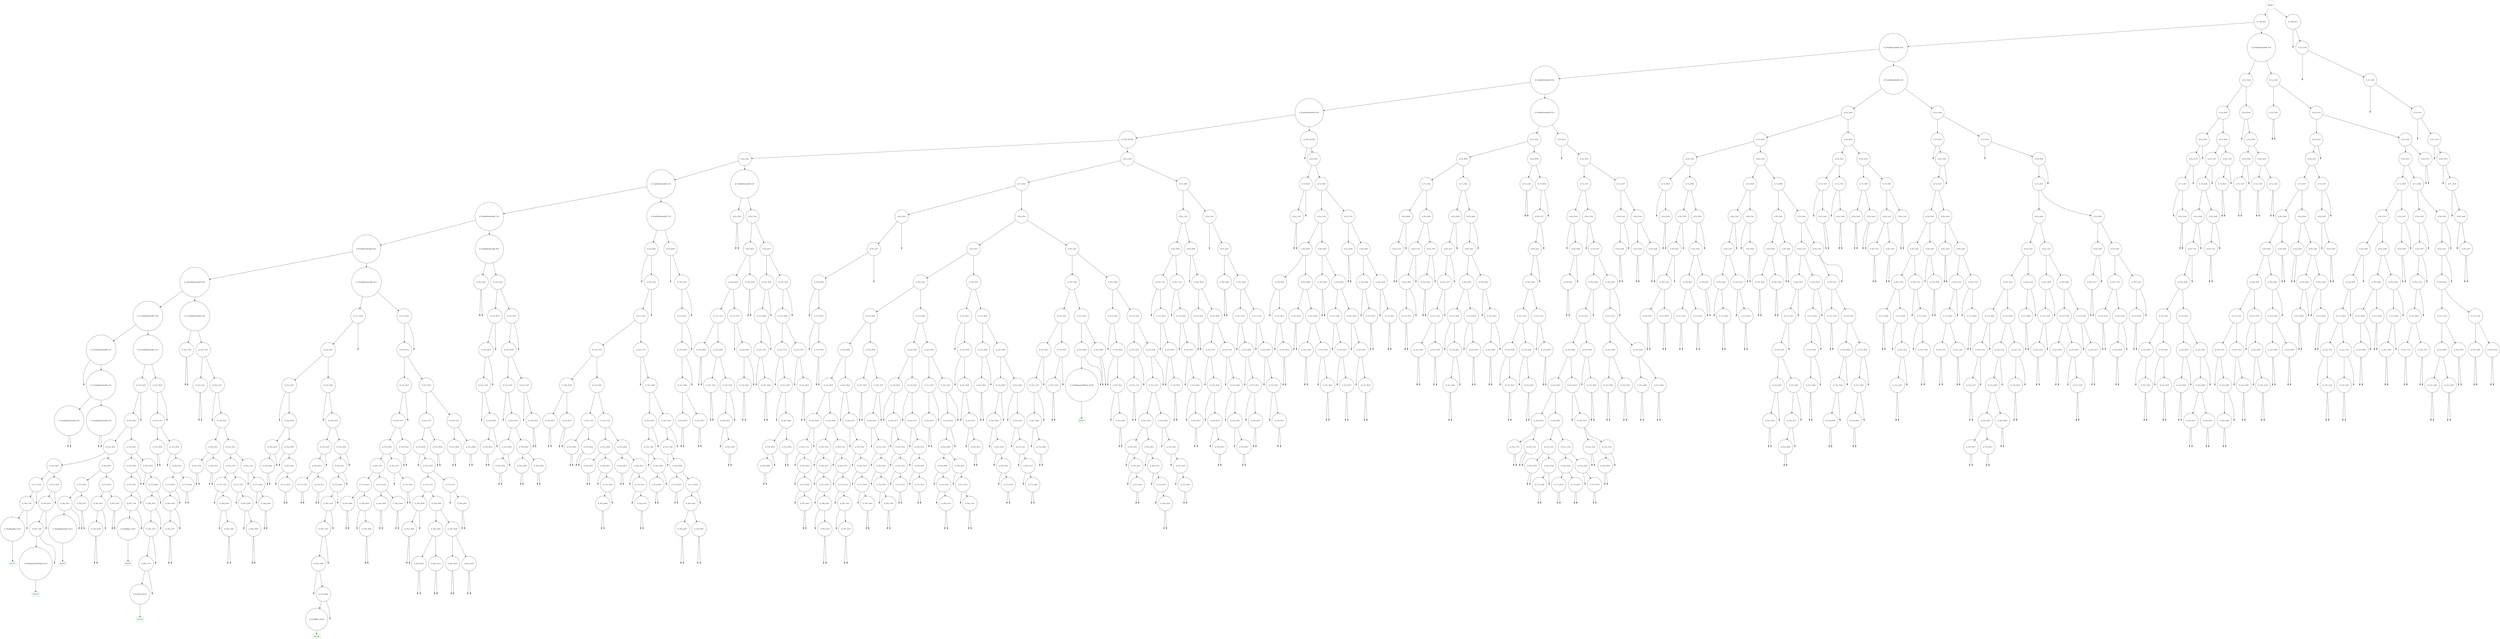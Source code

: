 digraph G{
	rankdir=TB;

	0 [label="ROOT", shape = doublecircle, color = gray];
	1 [label = "d_1:dp_4=1" shape = circle];
	0 -> 1;
	2 [label = "d_2:taskDurationRi_4=1" shape = circle];
	1 -> 2;
	3 [label = "d_3:taskDurationRi_0=1" shape = circle];
	2 -> 3;
	4 [label = "d_4:taskDurationRi_6=1" shape = circle];
	3 -> 4;
	5 [label = "d_5:IV_3=100" shape = circle];
	4 -> 5;
	6 [label = "d_6:s_2=4" shape = circle];
	5 -> 6;
	7 [label = "d_7:taskDurationRi_3=1" shape = circle];
	6 -> 7;
	8 [label = "d_8:taskDurationRi_7=1" shape = circle];
	7 -> 8;
	9 [label = "d_9:taskDurationRi_9=1" shape = circle];
	8 -> 9;
	10 [label = "d_10:taskDurationRi_8=1" shape = circle];
	9 -> 10;
	11 [label = "d_11:taskDurationRi_5=2" shape = circle];
	10 -> 11;
	12 [label = "d_12:taskDurationRi_1=1" shape = circle];
	11 -> 12;
	13 [shape = point, color = red];
	12 -> 13;
	14 [label = "d_13:taskDurationRi_2=1" shape = circle];
	12 -> 14;
	15 [label = "d_14:taskDurationRi_2=3" shape = circle];
	14 -> 15;
	16 [shape = point, color = red];
	15 -> 16;
	17 [shape = point, color = red];
	15 -> 17;
	18 [label = "d_14:taskDurationRi_2=3" shape = circle];
	14 -> 18;
	19 [shape = point, color = red];
	18 -> 19;
	20 [shape = point, color = red];
	18 -> 20;
	21 [label = "d_12:taskDurationRi_1=1" shape = circle];
	11 -> 21;
	22 [label = "d_13:r_4=0" shape = circle];
	21 -> 22;
	23 [label = "d_14:r_2=2" shape = circle];
	22 -> 23;
	24 [label = "d_15:r_9=1" shape = circle];
	23 -> 24;
	25 [label = "d_16:r_8=7" shape = circle];
	24 -> 25;
	26 [label = "d_17:r_0=9" shape = circle];
	25 -> 26;
	27 [label = "d_18:r_7=3" shape = circle];
	26 -> 27;
	28 [label = "d_19:tBeginRi_2=10" shape = circle];
	27 -> 28;
	s1 [label = "Sol.#1" shape = box, color = green2];
	28 -> s1;
	29 [shape = point, color = red];
	27 -> 29;
	30 [shape = point, color = red];
	26 -> 30;
	31 [label = "d_17:r_0=9" shape = circle];
	25 -> 31;
	32 [label = "d_18:r_0=3" shape = circle];
	31 -> 32;
	33 [label = "d_19:r_7=8" shape = circle];
	32 -> 33;
	34 [label = "d_20:tBeginSucRiTmp_4=15" shape = circle];
	33 -> 34;
	s2 [label = "Sol.#2" shape = box, color = green2];
	34 -> s2;
	35 [shape = point, color = red];
	33 -> 35;
	36 [shape = point, color = red];
	32 -> 36;
	37 [shape = point, color = red];
	31 -> 37;
	38 [label = "d_16:r_8=7" shape = circle];
	24 -> 38;
	39 [label = "d_17:r_8=3" shape = circle];
	38 -> 39;
	40 [label = "d_18:r_0=7" shape = circle];
	39 -> 40;
	41 [label = "d_19:tBeginSucRi_2=13" shape = circle];
	40 -> 41;
	s3 [label = "Sol.#3" shape = box, color = green2];
	41 -> s3;
	42 [shape = point, color = red];
	40 -> 42;
	43 [label = "d_18:r_0=7" shape = circle];
	39 -> 43;
	44 [shape = point, color = red];
	43 -> 44;
	45 [shape = point, color = red];
	43 -> 45;
	46 [label = "d_17:r_8=3" shape = circle];
	38 -> 46;
	47 [label = "d_18:r_0=7" shape = circle];
	46 -> 47;
	48 [label = "d_19:r_8=8" shape = circle];
	47 -> 48;
	49 [shape = point, color = red];
	48 -> 49;
	50 [shape = point, color = red];
	48 -> 50;
	51 [shape = point, color = red];
	47 -> 51;
	52 [label = "d_18:r_0=7" shape = circle];
	46 -> 52;
	53 [shape = point, color = red];
	52 -> 53;
	54 [shape = point, color = red];
	52 -> 54;
	55 [label = "d_15:r_9=1" shape = circle];
	23 -> 55;
	56 [label = "d_16:r_8=3" shape = circle];
	55 -> 56;
	57 [label = "d_17:s_3=7" shape = circle];
	56 -> 57;
	58 [label = "d_18:r_7=9" shape = circle];
	57 -> 58;
	59 [label = "d_19:tBegin_3=25" shape = circle];
	58 -> 59;
	s4 [label = "Sol.#4" shape = box, color = green2];
	59 -> s4;
	60 [shape = point, color = red];
	58 -> 60;
	61 [shape = point, color = red];
	57 -> 61;
	62 [shape = point, color = red];
	56 -> 62;
	63 [label = "d_16:r_8=3" shape = circle];
	55 -> 63;
	64 [shape = point, color = red];
	63 -> 64;
	65 [label = "d_17:s_8=9" shape = circle];
	63 -> 65;
	66 [label = "d_18:s_8=7" shape = circle];
	65 -> 66;
	67 [label = "d_19:s_3=1" shape = circle];
	66 -> 67;
	68 [label = "d_20:s_7=3" shape = circle];
	67 -> 68;
	69 [label = "d_21:tEnd_4=14" shape = circle];
	68 -> 69;
	s5 [label = "Sol.#5" shape = box, color = green2];
	69 -> s5;
	70 [shape = point, color = red];
	68 -> 70;
	71 [shape = point, color = red];
	67 -> 71;
	72 [shape = point, color = red];
	66 -> 72;
	73 [shape = point, color = red];
	65 -> 73;
	74 [shape = point, color = red];
	22 -> 74;
	75 [label = "d_13:r_4=0" shape = circle];
	21 -> 75;
	76 [label = "d_14:r_1=5" shape = circle];
	75 -> 76;
	77 [label = "d_15:s_4=9" shape = circle];
	76 -> 77;
	78 [shape = point, color = red];
	77 -> 78;
	79 [shape = point, color = red];
	77 -> 79;
	80 [label = "d_15:s_4=9" shape = circle];
	76 -> 80;
	81 [shape = point, color = red];
	80 -> 81;
	82 [label = "d_16:s_8=7" shape = circle];
	80 -> 82;
	83 [label = "d_17:s_8=6" shape = circle];
	82 -> 83;
	84 [label = "d_18:s_4=8" shape = circle];
	83 -> 84;
	85 [label = "d_19:s_3=7" shape = circle];
	84 -> 85;
	86 [shape = point, color = red];
	85 -> 86;
	87 [shape = point, color = red];
	85 -> 87;
	88 [shape = point, color = red];
	84 -> 88;
	89 [shape = point, color = red];
	83 -> 89;
	90 [label = "d_17:s_8=6" shape = circle];
	82 -> 90;
	91 [shape = point, color = red];
	90 -> 91;
	92 [shape = point, color = red];
	90 -> 92;
	93 [shape = point, color = red];
	75 -> 93;
	94 [label = "d_11:taskDurationRi_5=2" shape = circle];
	10 -> 94;
	95 [label = "d_12:r_1=5" shape = circle];
	94 -> 95;
	96 [shape = point, color = red];
	95 -> 96;
	97 [shape = point, color = red];
	95 -> 97;
	98 [label = "d_12:r_1=5" shape = circle];
	94 -> 98;
	99 [label = "d_13:s_3=1" shape = circle];
	98 -> 99;
	100 [shape = point, color = red];
	99 -> 100;
	101 [shape = point, color = red];
	99 -> 101;
	102 [label = "d_13:s_3=1" shape = circle];
	98 -> 102;
	103 [shape = point, color = red];
	102 -> 103;
	104 [label = "d_14:s_5=2" shape = circle];
	102 -> 104;
	105 [label = "d_15:s_5=1" shape = circle];
	104 -> 105;
	106 [label = "d_16:r_5=5" shape = circle];
	105 -> 106;
	107 [shape = point, color = red];
	106 -> 107;
	108 [shape = point, color = red];
	106 -> 108;
	109 [label = "d_16:r_5=5" shape = circle];
	105 -> 109;
	110 [shape = point, color = red];
	109 -> 110;
	111 [shape = point, color = red];
	109 -> 111;
	112 [label = "d_15:s_5=1" shape = circle];
	104 -> 112;
	113 [label = "d_16:s_1=5" shape = circle];
	112 -> 113;
	114 [label = "d_17:s_7=3" shape = circle];
	113 -> 114;
	115 [shape = point, color = red];
	114 -> 115;
	116 [label = "d_18:s_5=0" shape = circle];
	114 -> 116;
	117 [shape = point, color = red];
	116 -> 117;
	118 [label = "d_19:s_5=6" shape = circle];
	116 -> 118;
	119 [shape = point, color = red];
	118 -> 119;
	120 [shape = point, color = red];
	118 -> 120;
	121 [label = "d_17:s_7=3" shape = circle];
	113 -> 121;
	122 [shape = point, color = red];
	121 -> 122;
	123 [label = "d_18:s_5=0" shape = circle];
	121 -> 123;
	124 [shape = point, color = red];
	123 -> 124;
	125 [label = "d_19:s_5=6" shape = circle];
	123 -> 125;
	126 [shape = point, color = red];
	125 -> 126;
	127 [shape = point, color = red];
	125 -> 127;
	128 [label = "d_16:s_1=5" shape = circle];
	112 -> 128;
	129 [shape = point, color = red];
	128 -> 129;
	130 [label = "d_17:s_5=0" shape = circle];
	128 -> 130;
	131 [shape = point, color = red];
	130 -> 131;
	132 [label = "d_18:s_5=6" shape = circle];
	130 -> 132;
	133 [shape = point, color = red];
	132 -> 133;
	134 [shape = point, color = red];
	132 -> 134;
	135 [label = "d_10:taskDurationRi_8=1" shape = circle];
	9 -> 135;
	136 [label = "d_11:s_5=2" shape = circle];
	135 -> 136;
	137 [label = "d_12:s_8=7" shape = circle];
	136 -> 137;
	138 [label = "d_13:s_0=6" shape = circle];
	137 -> 138;
	139 [shape = point, color = red];
	138 -> 139;
	140 [label = "d_14:s_9=8" shape = circle];
	138 -> 140;
	141 [label = "d_15:s_9=0" shape = circle];
	140 -> 141;
	142 [label = "d_16:s_4=8" shape = circle];
	141 -> 142;
	143 [shape = point, color = red];
	142 -> 143;
	144 [shape = point, color = red];
	142 -> 144;
	145 [shape = point, color = red];
	141 -> 145;
	146 [label = "d_15:s_9=0" shape = circle];
	140 -> 146;
	147 [shape = point, color = red];
	146 -> 147;
	148 [label = "d_16:s_4=0" shape = circle];
	146 -> 148;
	149 [shape = point, color = red];
	148 -> 149;
	150 [label = "d_17:s_4=5" shape = circle];
	148 -> 150;
	151 [shape = point, color = red];
	150 -> 151;
	152 [shape = point, color = red];
	150 -> 152;
	153 [label = "d_13:s_0=6" shape = circle];
	137 -> 153;
	154 [shape = point, color = red];
	153 -> 154;
	155 [label = "d_14:s_4=0" shape = circle];
	153 -> 155;
	156 [label = "d_15:s_4=5" shape = circle];
	155 -> 156;
	157 [label = "d_16:s_0=1" shape = circle];
	156 -> 157;
	158 [label = "d_17:s_7=3" shape = circle];
	157 -> 158;
	159 [shape = point, color = red];
	158 -> 159;
	160 [shape = point, color = red];
	158 -> 160;
	161 [label = "d_17:s_7=3" shape = circle];
	157 -> 161;
	162 [shape = point, color = red];
	161 -> 162;
	163 [shape = point, color = red];
	161 -> 163;
	164 [shape = point, color = red];
	156 -> 164;
	165 [label = "d_15:s_4=5" shape = circle];
	155 -> 165;
	166 [label = "d_16:s_0=1" shape = circle];
	165 -> 166;
	167 [label = "d_17:s_4=8" shape = circle];
	166 -> 167;
	168 [label = "d_18:s_1=5" shape = circle];
	167 -> 168;
	169 [label = "d_19:s_7=3" shape = circle];
	168 -> 169;
	170 [label = "d_20:s_9=6" shape = circle];
	169 -> 170;
	171 [shape = point, color = red];
	170 -> 171;
	172 [label = "d_21:s_6=9" shape = circle];
	170 -> 172;
	173 [label = "d_22:tBegin_3=22" shape = circle];
	172 -> 173;
	s6 [label = "Sol.#6" shape = box, color = green2];
	173 -> s6;
	174 [shape = point, color = red];
	172 -> 174;
	175 [shape = point, color = red];
	169 -> 175;
	176 [shape = point, color = red];
	168 -> 176;
	177 [shape = point, color = red];
	167 -> 177;
	178 [shape = point, color = red];
	166 -> 178;
	179 [shape = point, color = red];
	165 -> 179;
	180 [shape = point, color = red];
	136 -> 180;
	181 [label = "d_11:s_5=2" shape = circle];
	135 -> 181;
	182 [label = "d_12:s_5=1" shape = circle];
	181 -> 182;
	183 [label = "d_13:s_8=7" shape = circle];
	182 -> 183;
	184 [label = "d_14:s_1=5" shape = circle];
	183 -> 184;
	185 [label = "d_15:s_6=0" shape = circle];
	184 -> 185;
	186 [label = "d_16:s_7=3" shape = circle];
	185 -> 186;
	187 [label = "d_17:s_4=8" shape = circle];
	186 -> 187;
	188 [label = "d_18:s_9=6" shape = circle];
	187 -> 188;
	189 [shape = point, color = red];
	188 -> 189;
	190 [shape = point, color = red];
	188 -> 190;
	191 [label = "d_18:s_9=6" shape = circle];
	187 -> 191;
	192 [shape = point, color = red];
	191 -> 192;
	193 [label = "d_19:r_8=6" shape = circle];
	191 -> 193;
	194 [shape = point, color = red];
	193 -> 194;
	195 [shape = point, color = red];
	193 -> 195;
	196 [label = "d_17:s_4=8" shape = circle];
	186 -> 196;
	197 [label = "d_18:s_0=6" shape = circle];
	196 -> 197;
	198 [shape = point, color = red];
	197 -> 198;
	199 [shape = point, color = red];
	197 -> 199;
	200 [label = "d_18:s_0=6" shape = circle];
	196 -> 200;
	201 [shape = point, color = red];
	200 -> 201;
	202 [shape = point, color = red];
	200 -> 202;
	203 [label = "d_16:s_7=3" shape = circle];
	185 -> 203;
	204 [shape = point, color = red];
	203 -> 204;
	205 [label = "d_17:s_3=9" shape = circle];
	203 -> 205;
	206 [shape = point, color = red];
	205 -> 206;
	207 [shape = point, color = red];
	205 -> 207;
	208 [label = "d_15:s_6=0" shape = circle];
	184 -> 208;
	209 [shape = point, color = red];
	208 -> 209;
	210 [shape = point, color = red];
	208 -> 210;
	211 [shape = point, color = red];
	183 -> 211;
	212 [label = "d_13:s_8=7" shape = circle];
	182 -> 212;
	213 [label = "d_14:s_1=5" shape = circle];
	212 -> 213;
	214 [label = "d_15:s_6=0" shape = circle];
	213 -> 214;
	215 [shape = point, color = red];
	214 -> 215;
	216 [label = "d_16:s_3=9" shape = circle];
	214 -> 216;
	217 [label = "d_17:s_7=3" shape = circle];
	216 -> 217;
	218 [label = "d_18:s_8=9" shape = circle];
	217 -> 218;
	219 [label = "d_19:s_4=8" shape = circle];
	218 -> 219;
	220 [shape = point, color = red];
	219 -> 220;
	221 [shape = point, color = red];
	219 -> 221;
	222 [shape = point, color = red];
	218 -> 222;
	223 [label = "d_18:s_8=9" shape = circle];
	217 -> 223;
	224 [label = "d_19:s_4=8" shape = circle];
	223 -> 224;
	225 [label = "d_20:s_8=2" shape = circle];
	224 -> 225;
	226 [shape = point, color = red];
	225 -> 226;
	227 [shape = point, color = red];
	225 -> 227;
	228 [label = "d_20:s_8=2" shape = circle];
	224 -> 228;
	229 [shape = point, color = red];
	228 -> 229;
	230 [shape = point, color = red];
	228 -> 230;
	231 [label = "d_19:s_4=8" shape = circle];
	223 -> 231;
	232 [label = "d_20:r_8=6" shape = circle];
	231 -> 232;
	233 [shape = point, color = red];
	232 -> 233;
	234 [shape = point, color = red];
	232 -> 234;
	235 [label = "d_20:r_8=6" shape = circle];
	231 -> 235;
	236 [shape = point, color = red];
	235 -> 236;
	237 [shape = point, color = red];
	235 -> 237;
	238 [label = "d_17:s_7=3" shape = circle];
	216 -> 238;
	239 [shape = point, color = red];
	238 -> 239;
	240 [label = "d_18:s_8=2" shape = circle];
	238 -> 240;
	241 [shape = point, color = red];
	240 -> 241;
	242 [shape = point, color = red];
	240 -> 242;
	243 [label = "d_15:s_6=0" shape = circle];
	213 -> 243;
	244 [shape = point, color = red];
	243 -> 244;
	245 [shape = point, color = red];
	243 -> 245;
	246 [label = "d_14:s_1=5" shape = circle];
	212 -> 246;
	247 [label = "d_15:r_8=6" shape = circle];
	246 -> 247;
	248 [shape = point, color = red];
	247 -> 248;
	249 [shape = point, color = red];
	247 -> 249;
	250 [label = "d_15:r_8=6" shape = circle];
	246 -> 250;
	251 [shape = point, color = red];
	250 -> 251;
	252 [shape = point, color = red];
	250 -> 252;
	253 [shape = point, color = red];
	181 -> 253;
	254 [label = "d_9:taskDurationRi_9=1" shape = circle];
	8 -> 254;
	255 [label = "d_10:s_5=2" shape = circle];
	254 -> 255;
	256 [shape = point, color = red];
	255 -> 256;
	257 [shape = point, color = red];
	255 -> 257;
	258 [label = "d_10:s_5=2" shape = circle];
	254 -> 258;
	259 [label = "d_11:s_8=7" shape = circle];
	258 -> 259;
	260 [label = "d_12:s_6=0" shape = circle];
	259 -> 260;
	261 [label = "d_13:s_7=3" shape = circle];
	260 -> 261;
	262 [shape = point, color = red];
	261 -> 262;
	263 [label = "d_14:s_9=6" shape = circle];
	261 -> 263;
	264 [label = "d_15:s_9=2" shape = circle];
	263 -> 264;
	265 [shape = point, color = red];
	264 -> 265;
	266 [shape = point, color = red];
	264 -> 266;
	267 [shape = point, color = red];
	263 -> 267;
	268 [shape = point, color = red];
	260 -> 268;
	269 [shape = point, color = red];
	259 -> 269;
	270 [label = "d_11:s_8=7" shape = circle];
	258 -> 270;
	271 [label = "d_12:s_6=0" shape = circle];
	270 -> 271;
	272 [label = "d_13:s_7=3" shape = circle];
	271 -> 272;
	273 [shape = point, color = red];
	272 -> 273;
	274 [label = "d_14:s_3=9" shape = circle];
	272 -> 274;
	275 [label = "d_15:s_8=9" shape = circle];
	274 -> 275;
	276 [label = "d_16:s_4=8" shape = circle];
	275 -> 276;
	277 [shape = point, color = red];
	276 -> 277;
	278 [shape = point, color = red];
	276 -> 278;
	279 [shape = point, color = red];
	275 -> 279;
	280 [label = "d_15:s_8=9" shape = circle];
	274 -> 280;
	281 [label = "d_16:s_4=8" shape = circle];
	280 -> 281;
	282 [shape = point, color = red];
	281 -> 282;
	283 [shape = point, color = red];
	281 -> 283;
	284 [label = "d_16:s_4=8" shape = circle];
	280 -> 284;
	285 [shape = point, color = red];
	284 -> 285;
	286 [shape = point, color = red];
	284 -> 286;
	287 [label = "d_13:s_7=3" shape = circle];
	271 -> 287;
	288 [shape = point, color = red];
	287 -> 288;
	289 [label = "d_14:s_8=2" shape = circle];
	287 -> 289;
	290 [shape = point, color = red];
	289 -> 290;
	291 [shape = point, color = red];
	289 -> 291;
	292 [shape = point, color = red];
	270 -> 292;
	293 [label = "d_8:taskDurationRi_7=1" shape = circle];
	7 -> 293;
	294 [label = "d_9:s_6=0" shape = circle];
	293 -> 294;
	295 [shape = point, color = red];
	294 -> 295;
	296 [label = "d_10:s_5=2" shape = circle];
	294 -> 296;
	297 [label = "d_11:s_5=1" shape = circle];
	296 -> 297;
	298 [label = "d_12:s_7=3" shape = circle];
	297 -> 298;
	299 [label = "d_13:s_9=6" shape = circle];
	298 -> 299;
	300 [label = "d_14:s_8=7" shape = circle];
	299 -> 300;
	301 [shape = point, color = red];
	300 -> 301;
	302 [shape = point, color = red];
	300 -> 302;
	303 [label = "d_14:s_8=7" shape = circle];
	299 -> 303;
	304 [shape = point, color = red];
	303 -> 304;
	305 [shape = point, color = red];
	303 -> 305;
	306 [label = "d_13:s_9=6" shape = circle];
	298 -> 306;
	307 [label = "d_14:r_7=2" shape = circle];
	306 -> 307;
	308 [label = "d_15:s_9=2" shape = circle];
	307 -> 308;
	309 [shape = point, color = red];
	308 -> 309;
	310 [shape = point, color = red];
	308 -> 310;
	311 [label = "d_15:s_9=2" shape = circle];
	307 -> 311;
	312 [shape = point, color = red];
	311 -> 312;
	313 [shape = point, color = red];
	311 -> 313;
	314 [label = "d_14:r_7=2" shape = circle];
	306 -> 314;
	315 [label = "d_15:s_4=8" shape = circle];
	314 -> 315;
	316 [label = "d_16:s_8=7" shape = circle];
	315 -> 316;
	317 [shape = point, color = red];
	316 -> 317;
	318 [shape = point, color = red];
	316 -> 318;
	319 [label = "d_16:s_8=7" shape = circle];
	315 -> 319;
	320 [shape = point, color = red];
	319 -> 320;
	321 [label = "d_17:s_3=9" shape = circle];
	319 -> 321;
	322 [label = "d_18:s_8=6" shape = circle];
	321 -> 322;
	323 [shape = point, color = red];
	322 -> 323;
	324 [shape = point, color = red];
	322 -> 324;
	325 [shape = point, color = red];
	321 -> 325;
	326 [label = "d_15:s_4=8" shape = circle];
	314 -> 326;
	327 [label = "d_16:s_8=7" shape = circle];
	326 -> 327;
	328 [shape = point, color = red];
	327 -> 328;
	329 [shape = point, color = red];
	327 -> 329;
	330 [label = "d_16:s_8=7" shape = circle];
	326 -> 330;
	331 [shape = point, color = red];
	330 -> 331;
	332 [label = "d_17:s_4=2" shape = circle];
	330 -> 332;
	333 [shape = point, color = red];
	332 -> 333;
	334 [label = "d_18:s_4=5" shape = circle];
	332 -> 334;
	335 [shape = point, color = red];
	334 -> 335;
	336 [shape = point, color = red];
	334 -> 336;
	337 [label = "d_12:s_7=3" shape = circle];
	297 -> 337;
	338 [shape = point, color = red];
	337 -> 338;
	339 [label = "d_13:s_4=8" shape = circle];
	337 -> 339;
	340 [label = "d_14:s_4=9" shape = circle];
	339 -> 340;
	341 [label = "d_15:s_7=8" shape = circle];
	340 -> 341;
	342 [shape = point, color = red];
	341 -> 342;
	343 [label = "d_16:s_9=6" shape = circle];
	341 -> 343;
	344 [label = "d_17:s_9=3" shape = circle];
	343 -> 344;
	345 [shape = point, color = red];
	344 -> 345;
	346 [shape = point, color = red];
	344 -> 346;
	347 [shape = point, color = red];
	343 -> 347;
	348 [shape = point, color = red];
	340 -> 348;
	349 [label = "d_14:s_4=9" shape = circle];
	339 -> 349;
	350 [label = "d_15:s_7=8" shape = circle];
	349 -> 350;
	351 [shape = point, color = red];
	350 -> 351;
	352 [label = "d_16:s_9=6" shape = circle];
	350 -> 352;
	353 [label = "d_17:s_9=2" shape = circle];
	352 -> 353;
	354 [shape = point, color = red];
	353 -> 354;
	355 [shape = point, color = red];
	353 -> 355;
	356 [label = "d_17:s_9=2" shape = circle];
	352 -> 356;
	357 [label = "d_18:s_4=2" shape = circle];
	356 -> 357;
	358 [label = "d_19:s_8=7" shape = circle];
	357 -> 358;
	359 [shape = point, color = red];
	358 -> 359;
	360 [shape = point, color = red];
	358 -> 360;
	361 [label = "d_19:s_8=7" shape = circle];
	357 -> 361;
	362 [shape = point, color = red];
	361 -> 362;
	363 [shape = point, color = red];
	361 -> 363;
	364 [shape = point, color = red];
	356 -> 364;
	365 [shape = point, color = red];
	349 -> 365;
	366 [shape = point, color = red];
	296 -> 366;
	367 [label = "d_9:s_6=0" shape = circle];
	293 -> 367;
	368 [shape = point, color = red];
	367 -> 368;
	369 [label = "d_10:s_5=2" shape = circle];
	367 -> 369;
	370 [label = "d_11:s_5=1" shape = circle];
	369 -> 370;
	371 [label = "d_12:s_6=9" shape = circle];
	370 -> 371;
	372 [label = "d_13:s_0=6" shape = circle];
	371 -> 372;
	373 [label = "d_14:s_8=7" shape = circle];
	372 -> 373;
	374 [shape = point, color = red];
	373 -> 374;
	375 [shape = point, color = red];
	373 -> 375;
	376 [label = "d_14:s_8=7" shape = circle];
	372 -> 376;
	377 [shape = point, color = red];
	376 -> 377;
	378 [shape = point, color = red];
	376 -> 378;
	379 [shape = point, color = red];
	371 -> 379;
	380 [shape = point, color = red];
	370 -> 380;
	381 [shape = point, color = red];
	369 -> 381;
	382 [label = "d_7:taskDurationRi_3=1" shape = circle];
	6 -> 382;
	383 [label = "d_8:s_5=2" shape = circle];
	382 -> 383;
	384 [shape = point, color = red];
	383 -> 384;
	385 [shape = point, color = red];
	383 -> 385;
	386 [label = "d_8:s_5=2" shape = circle];
	382 -> 386;
	387 [label = "d_9:s_8=7" shape = circle];
	386 -> 387;
	388 [label = "d_10:s_6=0" shape = circle];
	387 -> 388;
	389 [label = "d_11:s_7=3" shape = circle];
	388 -> 389;
	390 [label = "d_12:s_9=6" shape = circle];
	389 -> 390;
	391 [shape = point, color = red];
	390 -> 391;
	392 [shape = point, color = red];
	390 -> 392;
	393 [label = "d_12:s_9=6" shape = circle];
	389 -> 393;
	394 [label = "d_13:r_3=2" shape = circle];
	393 -> 394;
	395 [shape = point, color = red];
	394 -> 395;
	396 [shape = point, color = red];
	394 -> 396;
	397 [label = "d_13:r_3=2" shape = circle];
	393 -> 397;
	398 [label = "d_14:s_9=2" shape = circle];
	397 -> 398;
	399 [shape = point, color = red];
	398 -> 399;
	400 [label = "d_15:s_3=9" shape = circle];
	398 -> 400;
	401 [shape = point, color = red];
	400 -> 401;
	402 [shape = point, color = red];
	400 -> 402;
	403 [shape = point, color = red];
	397 -> 403;
	404 [label = "d_11:s_7=3" shape = circle];
	388 -> 404;
	405 [shape = point, color = red];
	404 -> 405;
	406 [label = "d_12:s_9=6" shape = circle];
	404 -> 406;
	407 [label = "d_13:s_9=3" shape = circle];
	406 -> 407;
	408 [shape = point, color = red];
	407 -> 408;
	409 [shape = point, color = red];
	407 -> 409;
	410 [shape = point, color = red];
	406 -> 410;
	411 [label = "d_10:s_6=0" shape = circle];
	387 -> 411;
	412 [shape = point, color = red];
	411 -> 412;
	413 [shape = point, color = red];
	411 -> 413;
	414 [label = "d_9:s_8=7" shape = circle];
	386 -> 414;
	415 [label = "d_10:r_3=2" shape = circle];
	414 -> 415;
	416 [label = "d_11:s_6=0" shape = circle];
	415 -> 416;
	417 [label = "d_12:s_1=5" shape = circle];
	416 -> 417;
	418 [shape = point, color = red];
	417 -> 418;
	419 [label = "d_13:s_3=9" shape = circle];
	417 -> 419;
	420 [shape = point, color = red];
	419 -> 420;
	421 [shape = point, color = red];
	419 -> 421;
	422 [shape = point, color = red];
	416 -> 422;
	423 [shape = point, color = red];
	415 -> 423;
	424 [label = "d_10:r_3=2" shape = circle];
	414 -> 424;
	425 [label = "d_11:s_6=0" shape = circle];
	424 -> 425;
	426 [label = "d_12:s_7=3" shape = circle];
	425 -> 426;
	427 [shape = point, color = red];
	426 -> 427;
	428 [label = "d_13:s_3=9" shape = circle];
	426 -> 428;
	429 [shape = point, color = red];
	428 -> 429;
	430 [label = "d_14:s_9=6" shape = circle];
	428 -> 430;
	431 [label = "d_15:s_9=2" shape = circle];
	430 -> 431;
	432 [label = "d_16:s_8=6" shape = circle];
	431 -> 432;
	433 [shape = point, color = red];
	432 -> 433;
	434 [shape = point, color = red];
	432 -> 434;
	435 [shape = point, color = red];
	431 -> 435;
	436 [label = "d_15:s_9=2" shape = circle];
	430 -> 436;
	437 [shape = point, color = red];
	436 -> 437;
	438 [shape = point, color = red];
	436 -> 438;
	439 [label = "d_12:s_7=3" shape = circle];
	425 -> 439;
	440 [shape = point, color = red];
	439 -> 440;
	441 [label = "d_13:s_8=2" shape = circle];
	439 -> 441;
	442 [shape = point, color = red];
	441 -> 442;
	443 [shape = point, color = red];
	441 -> 443;
	444 [shape = point, color = red];
	424 -> 444;
	445 [label = "d_6:s_2=4" shape = circle];
	5 -> 445;
	446 [label = "d_7:s_6=0" shape = circle];
	445 -> 446;
	447 [label = "d_8:s_5=2" shape = circle];
	446 -> 447;
	448 [label = "d_9:s_3=7" shape = circle];
	447 -> 448;
	449 [label = "d_10:s_9=6" shape = circle];
	448 -> 449;
	450 [shape = point, color = red];
	449 -> 450;
	451 [label = "d_11:r_6=3" shape = circle];
	449 -> 451;
	452 [shape = point, color = red];
	451 -> 452;
	453 [label = "d_12:r_6=0" shape = circle];
	451 -> 453;
	454 [shape = point, color = red];
	453 -> 454;
	455 [shape = point, color = red];
	453 -> 455;
	456 [shape = point, color = red];
	448 -> 456;
	457 [shape = point, color = red];
	447 -> 457;
	458 [label = "d_8:s_5=2" shape = circle];
	446 -> 458;
	459 [label = "d_9:s_3=7" shape = circle];
	458 -> 459;
	460 [label = "d_10:s_5=1" shape = circle];
	459 -> 460;
	461 [label = "d_11:s_8=4" shape = circle];
	460 -> 461;
	462 [label = "d_12:s_0=6" shape = circle];
	461 -> 462;
	463 [label = "d_13:s_9=2" shape = circle];
	462 -> 463;
	464 [label = "d_14:s_4=8" shape = circle];
	463 -> 464;
	465 [label = "d_15:s_7=3" shape = circle];
	464 -> 465;
	466 [shape = point, color = red];
	465 -> 466;
	467 [label = "d_16:r_6=3" shape = circle];
	465 -> 467;
	468 [shape = point, color = red];
	467 -> 468;
	469 [label = "d_17:r_6=0" shape = circle];
	467 -> 469;
	470 [shape = point, color = red];
	469 -> 470;
	471 [label = "d_18:r_6=1" shape = circle];
	469 -> 471;
	472 [shape = point, color = red];
	471 -> 472;
	473 [shape = point, color = red];
	471 -> 473;
	474 [shape = point, color = red];
	464 -> 474;
	475 [label = "d_14:s_4=8" shape = circle];
	463 -> 475;
	476 [label = "d_15:s_7=3" shape = circle];
	475 -> 476;
	477 [shape = point, color = red];
	476 -> 477;
	478 [label = "d_16:r_5=7" shape = circle];
	476 -> 478;
	479 [shape = point, color = red];
	478 -> 479;
	480 [label = "d_17:r_5=2" shape = circle];
	478 -> 480;
	481 [shape = point, color = red];
	480 -> 481;
	482 [label = "d_18:r_5=3" shape = circle];
	480 -> 482;
	483 [shape = point, color = red];
	482 -> 483;
	484 [label = "d_19:r_5=5" shape = circle];
	482 -> 484;
	485 [shape = point, color = red];
	484 -> 485;
	486 [shape = point, color = red];
	484 -> 486;
	487 [label = "d_15:s_7=3" shape = circle];
	475 -> 487;
	488 [shape = point, color = red];
	487 -> 488;
	489 [label = "d_16:r_5=7" shape = circle];
	487 -> 489;
	490 [shape = point, color = red];
	489 -> 490;
	491 [label = "d_17:r_5=2" shape = circle];
	489 -> 491;
	492 [shape = point, color = red];
	491 -> 492;
	493 [label = "d_18:r_5=3" shape = circle];
	491 -> 493;
	494 [shape = point, color = red];
	493 -> 494;
	495 [label = "d_19:r_5=5" shape = circle];
	493 -> 495;
	496 [shape = point, color = red];
	495 -> 496;
	497 [shape = point, color = red];
	495 -> 497;
	498 [label = "d_13:s_9=2" shape = circle];
	462 -> 498;
	499 [shape = point, color = red];
	498 -> 499;
	500 [label = "d_14:r_5=7" shape = circle];
	498 -> 500;
	501 [shape = point, color = red];
	500 -> 501;
	502 [label = "d_15:r_5=2" shape = circle];
	500 -> 502;
	503 [shape = point, color = red];
	502 -> 503;
	504 [label = "d_16:r_5=3" shape = circle];
	502 -> 504;
	505 [shape = point, color = red];
	504 -> 505;
	506 [label = "d_17:r_5=4" shape = circle];
	504 -> 506;
	507 [shape = point, color = red];
	506 -> 507;
	508 [label = "d_18:r_5=5" shape = circle];
	506 -> 508;
	509 [shape = point, color = red];
	508 -> 509;
	510 [shape = point, color = red];
	508 -> 510;
	511 [label = "d_12:s_0=6" shape = circle];
	461 -> 511;
	512 [label = "d_13:r_5=7" shape = circle];
	511 -> 512;
	513 [shape = point, color = red];
	512 -> 513;
	514 [shape = point, color = red];
	512 -> 514;
	515 [label = "d_13:r_5=7" shape = circle];
	511 -> 515;
	516 [label = "d_14:s_0=2" shape = circle];
	515 -> 516;
	517 [shape = point, color = red];
	516 -> 517;
	518 [label = "d_15:r_5=2" shape = circle];
	516 -> 518;
	519 [shape = point, color = red];
	518 -> 519;
	520 [label = "d_16:r_5=3" shape = circle];
	518 -> 520;
	521 [shape = point, color = red];
	520 -> 521;
	522 [label = "d_17:r_5=4" shape = circle];
	520 -> 522;
	523 [shape = point, color = red];
	522 -> 523;
	524 [label = "d_18:r_5=5" shape = circle];
	522 -> 524;
	525 [shape = point, color = red];
	524 -> 525;
	526 [shape = point, color = red];
	524 -> 526;
	527 [shape = point, color = red];
	515 -> 527;
	528 [label = "d_11:s_8=4" shape = circle];
	460 -> 528;
	529 [label = "d_12:s_0=4" shape = circle];
	528 -> 529;
	530 [label = "d_13:s_8=2" shape = circle];
	529 -> 530;
	531 [shape = point, color = red];
	530 -> 531;
	532 [label = "d_14:r_5=7" shape = circle];
	530 -> 532;
	533 [shape = point, color = red];
	532 -> 533;
	534 [label = "d_15:r_5=2" shape = circle];
	532 -> 534;
	535 [shape = point, color = red];
	534 -> 535;
	536 [label = "d_16:r_5=3" shape = circle];
	534 -> 536;
	537 [shape = point, color = red];
	536 -> 537;
	538 [label = "d_17:r_5=4" shape = circle];
	536 -> 538;
	539 [shape = point, color = red];
	538 -> 539;
	540 [shape = point, color = red];
	538 -> 540;
	541 [label = "d_13:s_8=2" shape = circle];
	529 -> 541;
	542 [shape = point, color = red];
	541 -> 542;
	543 [label = "d_14:r_5=7" shape = circle];
	541 -> 543;
	544 [shape = point, color = red];
	543 -> 544;
	545 [label = "d_15:r_5=2" shape = circle];
	543 -> 545;
	546 [shape = point, color = red];
	545 -> 546;
	547 [label = "d_16:r_5=3" shape = circle];
	545 -> 547;
	548 [shape = point, color = red];
	547 -> 548;
	549 [label = "d_17:r_5=4" shape = circle];
	547 -> 549;
	550 [shape = point, color = red];
	549 -> 550;
	551 [shape = point, color = red];
	549 -> 551;
	552 [label = "d_12:s_0=4" shape = circle];
	528 -> 552;
	553 [label = "d_13:r_5=7" shape = circle];
	552 -> 553;
	554 [label = "d_14:s_8=2" shape = circle];
	553 -> 554;
	555 [shape = point, color = red];
	554 -> 555;
	556 [shape = point, color = red];
	554 -> 556;
	557 [shape = point, color = red];
	553 -> 557;
	558 [label = "d_13:r_5=7" shape = circle];
	552 -> 558;
	559 [label = "d_14:s_8=2" shape = circle];
	558 -> 559;
	560 [label = "d_15:s_4=8" shape = circle];
	559 -> 560;
	561 [label = "d_16:s_9=4" shape = circle];
	560 -> 561;
	562 [shape = point, color = red];
	561 -> 562;
	563 [label = "d_17:r_5=2" shape = circle];
	561 -> 563;
	564 [shape = point, color = red];
	563 -> 564;
	565 [label = "d_18:r_5=3" shape = circle];
	563 -> 565;
	566 [shape = point, color = red];
	565 -> 566;
	567 [shape = point, color = red];
	565 -> 567;
	568 [label = "d_16:s_9=4" shape = circle];
	560 -> 568;
	569 [shape = point, color = red];
	568 -> 569;
	570 [label = "d_17:r_5=2" shape = circle];
	568 -> 570;
	571 [shape = point, color = red];
	570 -> 571;
	572 [label = "d_18:r_5=3" shape = circle];
	570 -> 572;
	573 [shape = point, color = red];
	572 -> 573;
	574 [shape = point, color = red];
	572 -> 574;
	575 [shape = point, color = red];
	559 -> 575;
	576 [shape = point, color = red];
	558 -> 576;
	577 [label = "d_10:s_5=1" shape = circle];
	459 -> 577;
	578 [label = "d_11:s_8=1" shape = circle];
	577 -> 578;
	579 [shape = point, color = red];
	578 -> 579;
	580 [label = "d_12:r_4=8" shape = circle];
	578 -> 580;
	581 [shape = point, color = red];
	580 -> 581;
	582 [label = "d_13:r_4=0" shape = circle];
	580 -> 582;
	583 [shape = point, color = red];
	582 -> 583;
	584 [label = "d_14:r_4=1" shape = circle];
	582 -> 584;
	585 [shape = point, color = red];
	584 -> 585;
	586 [label = "d_15:r_4=3" shape = circle];
	584 -> 586;
	587 [shape = point, color = red];
	586 -> 587;
	588 [shape = point, color = red];
	586 -> 588;
	589 [label = "d_11:s_8=1" shape = circle];
	577 -> 589;
	590 [label = "d_12:r_4=8" shape = circle];
	589 -> 590;
	591 [label = "d_13:s_8=2" shape = circle];
	590 -> 591;
	592 [shape = point, color = red];
	591 -> 592;
	593 [shape = point, color = red];
	591 -> 593;
	594 [shape = point, color = red];
	590 -> 594;
	595 [label = "d_12:r_4=8" shape = circle];
	589 -> 595;
	596 [label = "d_13:s_8=2" shape = circle];
	595 -> 596;
	597 [label = "d_14:s_9=6" shape = circle];
	596 -> 597;
	598 [shape = point, color = red];
	597 -> 598;
	599 [label = "d_15:r_4=0" shape = circle];
	597 -> 599;
	600 [shape = point, color = red];
	599 -> 600;
	601 [label = "d_16:r_4=1" shape = circle];
	599 -> 601;
	602 [shape = point, color = red];
	601 -> 602;
	603 [label = "d_17:r_4=3" shape = circle];
	601 -> 603;
	604 [shape = point, color = red];
	603 -> 604;
	605 [shape = point, color = red];
	603 -> 605;
	606 [shape = point, color = red];
	596 -> 606;
	607 [label = "d_13:s_8=2" shape = circle];
	595 -> 607;
	608 [shape = point, color = red];
	607 -> 608;
	609 [label = "d_14:r_4=0" shape = circle];
	607 -> 609;
	610 [shape = point, color = red];
	609 -> 610;
	611 [label = "d_15:r_4=1" shape = circle];
	609 -> 611;
	612 [shape = point, color = red];
	611 -> 612;
	613 [label = "d_16:r_4=3" shape = circle];
	611 -> 613;
	614 [shape = point, color = red];
	613 -> 614;
	615 [label = "d_17:r_4=4" shape = circle];
	613 -> 615;
	616 [shape = point, color = red];
	615 -> 616;
	617 [shape = point, color = red];
	615 -> 617;
	618 [label = "d_9:s_3=7" shape = circle];
	458 -> 618;
	619 [label = "d_10:r_4=8" shape = circle];
	618 -> 619;
	620 [label = "d_11:s_5=1" shape = circle];
	619 -> 620;
	621 [label = "d_12:s_8=7" shape = circle];
	620 -> 621;
	622 [label = "d_13:s_1=5" shape = circle];
	621 -> 622;
	623 [label = "d_14:s_4=8" shape = circle];
	622 -> 623;
	624 [shape = point, color = red];
	623 -> 624;
	625 [label = "d_15:s_9=6" shape = circle];
	623 -> 625;
	626 [shape = point, color = red];
	625 -> 626;
	627 [shape = point, color = red];
	625 -> 627;
	628 [shape = point, color = red];
	622 -> 628;
	629 [shape = point, color = red];
	621 -> 629;
	630 [label = "d_12:s_8=7" shape = circle];
	620 -> 630;
	631 [label = "d_13:s_1=5" shape = circle];
	630 -> 631;
	632 [shape = point, color = red];
	631 -> 632;
	633 [shape = point, color = red];
	631 -> 633;
	634 [shape = point, color = red];
	630 -> 634;
	635 [label = "d_11:s_5=1" shape = circle];
	619 -> 635;
	636 [label = "d_12:s_9=6" shape = circle];
	635 -> 636;
	637 [label = "d_13:tBeginSucRiTmp_3=20" shape = circle];
	636 -> 637;
	s7 [label = "Sol.#7" shape = box, color = green2];
	637 -> s7;
	638 [shape = point, color = red];
	636 -> 638;
	639 [label = "d_12:s_9=6" shape = circle];
	635 -> 639;
	640 [shape = point, color = red];
	639 -> 640;
	641 [shape = point, color = red];
	639 -> 641;
	642 [label = "d_10:r_4=8" shape = circle];
	618 -> 642;
	643 [label = "d_11:s_3=2" shape = circle];
	642 -> 643;
	644 [shape = point, color = red];
	643 -> 644;
	645 [label = "d_12:r_4=0" shape = circle];
	643 -> 645;
	646 [shape = point, color = red];
	645 -> 646;
	647 [label = "d_13:r_4=1" shape = circle];
	645 -> 647;
	648 [shape = point, color = red];
	647 -> 648;
	649 [label = "d_14:r_4=3" shape = circle];
	647 -> 649;
	650 [shape = point, color = red];
	649 -> 650;
	651 [shape = point, color = red];
	649 -> 651;
	652 [label = "d_11:s_3=2" shape = circle];
	642 -> 652;
	653 [label = "d_12:r_4=0" shape = circle];
	652 -> 653;
	654 [label = "d_13:s_1=5" shape = circle];
	653 -> 654;
	655 [shape = point, color = red];
	654 -> 655;
	656 [shape = point, color = red];
	654 -> 656;
	657 [shape = point, color = red];
	653 -> 657;
	658 [label = "d_12:r_4=0" shape = circle];
	652 -> 658;
	659 [label = "d_13:s_1=5" shape = circle];
	658 -> 659;
	660 [label = "d_14:s_5=4" shape = circle];
	659 -> 660;
	661 [label = "d_15:s_0=1" shape = circle];
	660 -> 661;
	662 [shape = point, color = red];
	661 -> 662;
	663 [label = "d_16:r_4=1" shape = circle];
	661 -> 663;
	664 [shape = point, color = red];
	663 -> 664;
	665 [label = "d_17:r_4=3" shape = circle];
	663 -> 665;
	666 [shape = point, color = red];
	665 -> 666;
	667 [shape = point, color = red];
	665 -> 667;
	668 [label = "d_15:s_0=1" shape = circle];
	660 -> 668;
	669 [shape = point, color = red];
	668 -> 669;
	670 [label = "d_16:r_4=1" shape = circle];
	668 -> 670;
	671 [shape = point, color = red];
	670 -> 671;
	672 [label = "d_17:r_4=3" shape = circle];
	670 -> 672;
	673 [shape = point, color = red];
	672 -> 673;
	674 [label = "d_18:r_4=4" shape = circle];
	672 -> 674;
	675 [shape = point, color = red];
	674 -> 675;
	676 [shape = point, color = red];
	674 -> 676;
	677 [label = "d_14:s_5=4" shape = circle];
	659 -> 677;
	678 [shape = point, color = red];
	677 -> 678;
	679 [label = "d_15:r_4=1" shape = circle];
	677 -> 679;
	680 [shape = point, color = red];
	679 -> 680;
	681 [label = "d_16:r_4=3" shape = circle];
	679 -> 681;
	682 [shape = point, color = red];
	681 -> 682;
	683 [label = "d_17:r_4=4" shape = circle];
	681 -> 683;
	684 [shape = point, color = red];
	683 -> 684;
	685 [shape = point, color = red];
	683 -> 685;
	686 [shape = point, color = red];
	658 -> 686;
	687 [label = "d_7:s_6=0" shape = circle];
	445 -> 687;
	688 [label = "d_8:s_1=5" shape = circle];
	687 -> 688;
	689 [label = "d_9:s_9=0" shape = circle];
	688 -> 689;
	690 [label = "d_10:s_7=3" shape = circle];
	689 -> 690;
	691 [shape = point, color = red];
	690 -> 691;
	692 [label = "d_11:r_6=3" shape = circle];
	690 -> 692;
	693 [shape = point, color = red];
	692 -> 693;
	694 [label = "d_12:r_6=1" shape = circle];
	692 -> 694;
	695 [shape = point, color = red];
	694 -> 695;
	696 [label = "d_13:r_6=7" shape = circle];
	694 -> 696;
	697 [shape = point, color = red];
	696 -> 697;
	698 [shape = point, color = red];
	696 -> 698;
	699 [label = "d_10:s_7=3" shape = circle];
	689 -> 699;
	700 [shape = point, color = red];
	699 -> 700;
	701 [label = "d_11:r_6=3" shape = circle];
	699 -> 701;
	702 [shape = point, color = red];
	701 -> 702;
	703 [label = "d_12:r_6=1" shape = circle];
	701 -> 703;
	704 [shape = point, color = red];
	703 -> 704;
	705 [label = "d_13:r_6=4" shape = circle];
	703 -> 705;
	706 [shape = point, color = red];
	705 -> 706;
	707 [label = "d_14:r_6=7" shape = circle];
	705 -> 707;
	708 [shape = point, color = red];
	707 -> 708;
	709 [shape = point, color = red];
	707 -> 709;
	710 [label = "d_9:s_9=0" shape = circle];
	688 -> 710;
	711 [shape = point, color = red];
	710 -> 711;
	712 [label = "d_10:r_6=3" shape = circle];
	710 -> 712;
	713 [label = "d_11:r_6=4" shape = circle];
	712 -> 713;
	714 [shape = point, color = red];
	713 -> 714;
	715 [shape = point, color = red];
	713 -> 715;
	716 [label = "d_11:r_6=4" shape = circle];
	712 -> 716;
	717 [label = "d_12:s_7=3" shape = circle];
	716 -> 717;
	718 [shape = point, color = red];
	717 -> 718;
	719 [label = "d_13:r_6=0" shape = circle];
	717 -> 719;
	720 [shape = point, color = red];
	719 -> 720;
	721 [label = "d_14:r_6=1" shape = circle];
	719 -> 721;
	722 [shape = point, color = red];
	721 -> 722;
	723 [label = "d_15:r_6=7" shape = circle];
	721 -> 723;
	724 [shape = point, color = red];
	723 -> 724;
	725 [shape = point, color = red];
	723 -> 725;
	726 [label = "d_12:s_7=3" shape = circle];
	716 -> 726;
	727 [shape = point, color = red];
	726 -> 727;
	728 [label = "d_13:r_6=0" shape = circle];
	726 -> 728;
	729 [shape = point, color = red];
	728 -> 729;
	730 [label = "d_14:r_6=1" shape = circle];
	728 -> 730;
	731 [shape = point, color = red];
	730 -> 731;
	732 [label = "d_15:r_6=7" shape = circle];
	730 -> 732;
	733 [shape = point, color = red];
	732 -> 733;
	734 [shape = point, color = red];
	732 -> 734;
	735 [label = "d_8:s_1=5" shape = circle];
	687 -> 735;
	736 [shape = point, color = red];
	735 -> 736;
	737 [label = "d_9:r_6=3" shape = circle];
	735 -> 737;
	738 [label = "d_10:r_6=4" shape = circle];
	737 -> 738;
	739 [shape = point, color = red];
	738 -> 739;
	740 [shape = point, color = red];
	738 -> 740;
	741 [label = "d_10:r_6=4" shape = circle];
	737 -> 741;
	742 [label = "d_11:s_7=3" shape = circle];
	741 -> 742;
	743 [shape = point, color = red];
	742 -> 743;
	744 [label = "d_12:r_6=0" shape = circle];
	742 -> 744;
	745 [shape = point, color = red];
	744 -> 745;
	746 [label = "d_13:r_6=1" shape = circle];
	744 -> 746;
	747 [shape = point, color = red];
	746 -> 747;
	748 [label = "d_14:r_6=7" shape = circle];
	746 -> 748;
	749 [shape = point, color = red];
	748 -> 749;
	750 [shape = point, color = red];
	748 -> 750;
	751 [label = "d_11:s_7=3" shape = circle];
	741 -> 751;
	752 [shape = point, color = red];
	751 -> 752;
	753 [label = "d_12:r_6=0" shape = circle];
	751 -> 753;
	754 [shape = point, color = red];
	753 -> 754;
	755 [label = "d_13:r_6=1" shape = circle];
	753 -> 755;
	756 [shape = point, color = red];
	755 -> 756;
	757 [label = "d_14:r_6=7" shape = circle];
	755 -> 757;
	758 [shape = point, color = red];
	757 -> 758;
	759 [shape = point, color = red];
	757 -> 759;
	760 [label = "d_5:IV_3=100" shape = circle];
	4 -> 760;
	761 [shape = point, color = red];
	760 -> 761;
	762 [label = "d_6:r_6=3" shape = circle];
	760 -> 762;
	763 [label = "d_7:r_6=0" shape = circle];
	762 -> 763;
	764 [label = "d_8:s_1=5" shape = circle];
	763 -> 764;
	765 [shape = point, color = red];
	764 -> 765;
	766 [shape = point, color = red];
	764 -> 766;
	767 [shape = point, color = red];
	763 -> 767;
	768 [label = "d_7:r_6=0" shape = circle];
	762 -> 768;
	769 [label = "d_8:s_1=5" shape = circle];
	768 -> 769;
	770 [label = "d_9:s_6=0" shape = circle];
	769 -> 770;
	771 [label = "d_10:s_9=6" shape = circle];
	770 -> 771;
	772 [shape = point, color = red];
	771 -> 772;
	773 [label = "d_11:r_6=1" shape = circle];
	771 -> 773;
	774 [shape = point, color = red];
	773 -> 774;
	775 [label = "d_12:r_6=4" shape = circle];
	773 -> 775;
	776 [shape = point, color = red];
	775 -> 776;
	777 [shape = point, color = red];
	775 -> 777;
	778 [label = "d_10:s_9=6" shape = circle];
	770 -> 778;
	779 [label = "d_11:r_6=4" shape = circle];
	778 -> 779;
	780 [shape = point, color = red];
	779 -> 780;
	781 [shape = point, color = red];
	779 -> 781;
	782 [label = "d_11:r_6=4" shape = circle];
	778 -> 782;
	783 [label = "d_12:s_2=8" shape = circle];
	782 -> 783;
	784 [shape = point, color = red];
	783 -> 784;
	785 [shape = point, color = red];
	783 -> 785;
	786 [label = "d_12:s_2=8" shape = circle];
	782 -> 786;
	787 [shape = point, color = red];
	786 -> 787;
	788 [label = "d_13:r_6=1" shape = circle];
	786 -> 788;
	789 [shape = point, color = red];
	788 -> 789;
	790 [shape = point, color = red];
	788 -> 790;
	791 [label = "d_9:s_6=0" shape = circle];
	769 -> 791;
	792 [label = "d_10:r_6=4" shape = circle];
	791 -> 792;
	793 [shape = point, color = red];
	792 -> 793;
	794 [shape = point, color = red];
	792 -> 794;
	795 [label = "d_10:r_6=4" shape = circle];
	791 -> 795;
	796 [label = "d_11:s_2=0" shape = circle];
	795 -> 796;
	797 [shape = point, color = red];
	796 -> 797;
	798 [label = "d_12:r_6=1" shape = circle];
	796 -> 798;
	799 [shape = point, color = red];
	798 -> 799;
	800 [label = "d_13:r_6=7" shape = circle];
	798 -> 800;
	801 [shape = point, color = red];
	800 -> 801;
	802 [shape = point, color = red];
	800 -> 802;
	803 [label = "d_11:s_2=0" shape = circle];
	795 -> 803;
	804 [shape = point, color = red];
	803 -> 804;
	805 [label = "d_12:r_6=1" shape = circle];
	803 -> 805;
	806 [shape = point, color = red];
	805 -> 806;
	807 [label = "d_13:r_6=7" shape = circle];
	805 -> 807;
	808 [shape = point, color = red];
	807 -> 808;
	809 [shape = point, color = red];
	807 -> 809;
	810 [label = "d_8:s_1=5" shape = circle];
	768 -> 810;
	811 [label = "d_9:r_6=9" shape = circle];
	810 -> 811;
	812 [shape = point, color = red];
	811 -> 812;
	813 [shape = point, color = red];
	811 -> 813;
	814 [label = "d_9:r_6=9" shape = circle];
	810 -> 814;
	815 [label = "d_10:s_4=8" shape = circle];
	814 -> 815;
	816 [shape = point, color = red];
	815 -> 816;
	817 [label = "d_11:r_6=1" shape = circle];
	815 -> 817;
	818 [shape = point, color = red];
	817 -> 818;
	819 [shape = point, color = red];
	817 -> 819;
	820 [label = "d_10:s_4=8" shape = circle];
	814 -> 820;
	821 [shape = point, color = red];
	820 -> 821;
	822 [label = "d_11:r_6=1" shape = circle];
	820 -> 822;
	823 [shape = point, color = red];
	822 -> 823;
	824 [shape = point, color = red];
	822 -> 824;
	825 [label = "d_4:taskDurationRi_6=1" shape = circle];
	3 -> 825;
	826 [label = "d_5:r_6=2" shape = circle];
	825 -> 826;
	827 [label = "d_6:s_6=0" shape = circle];
	826 -> 827;
	828 [label = "d_7:s_5=4" shape = circle];
	827 -> 828;
	829 [label = "d_8:s_9=6" shape = circle];
	828 -> 829;
	830 [label = "d_9:s_1=5" shape = circle];
	829 -> 830;
	831 [shape = point, color = red];
	830 -> 831;
	832 [shape = point, color = red];
	830 -> 832;
	833 [shape = point, color = red];
	829 -> 833;
	834 [label = "d_8:s_9=6" shape = circle];
	828 -> 834;
	835 [label = "d_9:s_1=5" shape = circle];
	834 -> 835;
	836 [label = "d_10:s_9=2" shape = circle];
	835 -> 836;
	837 [label = "d_11:s_7=3" shape = circle];
	836 -> 837;
	838 [shape = point, color = red];
	837 -> 838;
	839 [shape = point, color = red];
	837 -> 839;
	840 [shape = point, color = red];
	836 -> 840;
	841 [shape = point, color = red];
	835 -> 841;
	842 [label = "d_9:s_1=5" shape = circle];
	834 -> 842;
	843 [label = "d_10:s_9=2" shape = circle];
	842 -> 843;
	844 [shape = point, color = red];
	843 -> 844;
	845 [shape = point, color = red];
	843 -> 845;
	846 [shape = point, color = red];
	842 -> 846;
	847 [label = "d_7:s_5=4" shape = circle];
	827 -> 847;
	848 [label = "d_8:s_9=6" shape = circle];
	847 -> 848;
	849 [label = "d_9:s_5=1" shape = circle];
	848 -> 849;
	850 [label = "d_10:s_3=7" shape = circle];
	849 -> 850;
	851 [label = "d_11:s_1=5" shape = circle];
	850 -> 851;
	852 [label = "d_12:s_0=9" shape = circle];
	851 -> 852;
	853 [shape = point, color = red];
	852 -> 853;
	854 [shape = point, color = red];
	852 -> 854;
	855 [label = "d_12:s_0=9" shape = circle];
	851 -> 855;
	856 [shape = point, color = red];
	855 -> 856;
	857 [shape = point, color = red];
	855 -> 857;
	858 [shape = point, color = red];
	850 -> 858;
	859 [shape = point, color = red];
	849 -> 859;
	860 [shape = point, color = red];
	848 -> 860;
	861 [label = "d_8:s_9=6" shape = circle];
	847 -> 861;
	862 [label = "d_9:s_5=1" shape = circle];
	861 -> 862;
	863 [label = "d_10:s_9=2" shape = circle];
	862 -> 863;
	864 [label = "d_11:s_0=6" shape = circle];
	863 -> 864;
	865 [shape = point, color = red];
	864 -> 865;
	866 [label = "d_12:s_8=7" shape = circle];
	864 -> 866;
	867 [label = "d_13:s_8=4" shape = circle];
	866 -> 867;
	868 [shape = point, color = red];
	867 -> 868;
	869 [shape = point, color = red];
	867 -> 869;
	870 [shape = point, color = red];
	866 -> 870;
	871 [label = "d_11:s_0=6" shape = circle];
	863 -> 871;
	872 [shape = point, color = red];
	871 -> 872;
	873 [label = "d_12:s_8=7" shape = circle];
	871 -> 873;
	874 [shape = point, color = red];
	873 -> 874;
	875 [shape = point, color = red];
	873 -> 875;
	876 [label = "d_10:s_9=2" shape = circle];
	862 -> 876;
	877 [shape = point, color = red];
	876 -> 877;
	878 [label = "d_11:s_8=7" shape = circle];
	876 -> 878;
	879 [label = "d_12:s_8=4" shape = circle];
	878 -> 879;
	880 [shape = point, color = red];
	879 -> 880;
	881 [shape = point, color = red];
	879 -> 881;
	882 [shape = point, color = red];
	878 -> 882;
	883 [shape = point, color = red];
	861 -> 883;
	884 [label = "d_6:s_6=0" shape = circle];
	826 -> 884;
	885 [label = "d_7:s_5=4" shape = circle];
	884 -> 885;
	886 [shape = point, color = red];
	885 -> 886;
	887 [shape = point, color = red];
	885 -> 887;
	888 [label = "d_7:s_5=4" shape = circle];
	884 -> 888;
	889 [label = "d_8:s_3=7" shape = circle];
	888 -> 889;
	890 [label = "d_9:s_5=1" shape = circle];
	889 -> 890;
	891 [label = "d_10:s_8=4" shape = circle];
	890 -> 891;
	892 [label = "d_11:s_1=5" shape = circle];
	891 -> 892;
	893 [label = "d_12:s_0=6" shape = circle];
	892 -> 893;
	894 [shape = point, color = red];
	893 -> 894;
	895 [label = "d_13:s_6=3" shape = circle];
	893 -> 895;
	896 [shape = point, color = red];
	895 -> 896;
	897 [shape = point, color = red];
	895 -> 897;
	898 [label = "d_12:s_0=6" shape = circle];
	892 -> 898;
	899 [shape = point, color = red];
	898 -> 899;
	900 [label = "d_13:s_6=3" shape = circle];
	898 -> 900;
	901 [shape = point, color = red];
	900 -> 901;
	902 [shape = point, color = red];
	900 -> 902;
	903 [label = "d_11:s_1=5" shape = circle];
	891 -> 903;
	904 [shape = point, color = red];
	903 -> 904;
	905 [label = "d_12:s_6=3" shape = circle];
	903 -> 905;
	906 [shape = point, color = red];
	905 -> 906;
	907 [shape = point, color = red];
	905 -> 907;
	908 [shape = point, color = red];
	890 -> 908;
	909 [shape = point, color = red];
	889 -> 909;
	910 [shape = point, color = red];
	888 -> 910;
	911 [label = "d_5:r_6=2" shape = circle];
	825 -> 911;
	912 [shape = point, color = red];
	911 -> 912;
	913 [label = "d_6:s_3=2" shape = circle];
	911 -> 913;
	914 [label = "d_7:s_3=7" shape = circle];
	913 -> 914;
	915 [label = "d_8:s_5=4" shape = circle];
	914 -> 915;
	916 [shape = point, color = red];
	915 -> 916;
	917 [label = "d_9:s_9=6" shape = circle];
	915 -> 917;
	918 [label = "d_10:s_0=1" shape = circle];
	917 -> 918;
	919 [shape = point, color = red];
	918 -> 919;
	920 [shape = point, color = red];
	918 -> 920;
	921 [shape = point, color = red];
	917 -> 921;
	922 [label = "d_8:s_5=4" shape = circle];
	914 -> 922;
	923 [shape = point, color = red];
	922 -> 923;
	924 [label = "d_9:s_0=1" shape = circle];
	922 -> 924;
	925 [label = "d_10:s_0=6" shape = circle];
	924 -> 925;
	926 [label = "d_11:s_5=1" shape = circle];
	925 -> 926;
	927 [label = "d_12:s_8=4" shape = circle];
	926 -> 927;
	928 [label = "d_13:s_9=2" shape = circle];
	927 -> 928;
	929 [label = "d_14:s_6=0" shape = circle];
	928 -> 929;
	930 [label = "d_15:s_7=3" shape = circle];
	929 -> 930;
	931 [shape = point, color = red];
	930 -> 931;
	932 [shape = point, color = red];
	930 -> 932;
	933 [label = "d_15:s_7=3" shape = circle];
	929 -> 933;
	934 [shape = point, color = red];
	933 -> 934;
	935 [shape = point, color = red];
	933 -> 935;
	936 [label = "d_14:s_6=0" shape = circle];
	928 -> 936;
	937 [label = "d_15:s_1=5" shape = circle];
	936 -> 937;
	938 [label = "d_16:s_4=8" shape = circle];
	937 -> 938;
	939 [shape = point, color = red];
	938 -> 939;
	940 [shape = point, color = red];
	938 -> 940;
	941 [label = "d_16:s_4=8" shape = circle];
	937 -> 941;
	942 [label = "d_17:s_2=9" shape = circle];
	941 -> 942;
	943 [shape = point, color = red];
	942 -> 943;
	944 [shape = point, color = red];
	942 -> 944;
	945 [shape = point, color = red];
	941 -> 945;
	946 [label = "d_15:s_1=5" shape = circle];
	936 -> 946;
	947 [label = "d_16:s_2=9" shape = circle];
	946 -> 947;
	948 [label = "d_17:s_6=3" shape = circle];
	947 -> 948;
	949 [shape = point, color = red];
	948 -> 949;
	950 [shape = point, color = red];
	948 -> 950;
	951 [label = "d_17:s_6=3" shape = circle];
	947 -> 951;
	952 [shape = point, color = red];
	951 -> 952;
	953 [shape = point, color = red];
	951 -> 953;
	954 [label = "d_16:s_2=9" shape = circle];
	946 -> 954;
	955 [shape = point, color = red];
	954 -> 955;
	956 [label = "d_17:r_5=0" shape = circle];
	954 -> 956;
	957 [shape = point, color = red];
	956 -> 957;
	958 [shape = point, color = red];
	956 -> 958;
	959 [label = "d_13:s_9=2" shape = circle];
	927 -> 959;
	960 [shape = point, color = red];
	959 -> 960;
	961 [label = "d_14:r_5=7" shape = circle];
	959 -> 961;
	962 [label = "d_15:r_5=4" shape = circle];
	961 -> 962;
	963 [shape = point, color = red];
	962 -> 963;
	964 [shape = point, color = red];
	962 -> 964;
	965 [label = "d_15:r_5=4" shape = circle];
	961 -> 965;
	966 [label = "d_16:s_9=0" shape = circle];
	965 -> 966;
	967 [shape = point, color = red];
	966 -> 967;
	968 [shape = point, color = red];
	966 -> 968;
	969 [shape = point, color = red];
	965 -> 969;
	970 [label = "d_12:s_8=4" shape = circle];
	926 -> 970;
	971 [shape = point, color = red];
	970 -> 971;
	972 [label = "d_13:s_9=0" shape = circle];
	970 -> 972;
	973 [shape = point, color = red];
	972 -> 973;
	974 [shape = point, color = red];
	972 -> 974;
	975 [shape = point, color = red];
	925 -> 975;
	976 [label = "d_10:s_0=6" shape = circle];
	924 -> 976;
	977 [label = "d_11:s_5=1" shape = circle];
	976 -> 977;
	978 [label = "d_12:s_0=9" shape = circle];
	977 -> 978;
	979 [label = "d_13:s_8=4" shape = circle];
	978 -> 979;
	980 [shape = point, color = red];
	979 -> 980;
	981 [shape = point, color = red];
	979 -> 981;
	982 [label = "d_13:s_8=4" shape = circle];
	978 -> 982;
	983 [shape = point, color = red];
	982 -> 983;
	984 [shape = point, color = red];
	982 -> 984;
	985 [label = "d_12:s_0=9" shape = circle];
	977 -> 985;
	986 [label = "d_13:s_9=6" shape = circle];
	985 -> 986;
	987 [shape = point, color = red];
	986 -> 987;
	988 [shape = point, color = red];
	986 -> 988;
	989 [label = "d_13:s_9=6" shape = circle];
	985 -> 989;
	990 [shape = point, color = red];
	989 -> 990;
	991 [shape = point, color = red];
	989 -> 991;
	992 [shape = point, color = red];
	976 -> 992;
	993 [label = "d_7:s_3=7" shape = circle];
	913 -> 993;
	994 [label = "d_8:s_5=4" shape = circle];
	993 -> 994;
	995 [label = "d_9:s_3=6" shape = circle];
	994 -> 995;
	996 [shape = point, color = red];
	995 -> 996;
	997 [shape = point, color = red];
	995 -> 997;
	998 [shape = point, color = red];
	994 -> 998;
	999 [label = "d_8:s_5=4" shape = circle];
	993 -> 999;
	1000 [label = "d_9:s_3=6" shape = circle];
	999 -> 1000;
	1001 [shape = point, color = red];
	1000 -> 1001;
	1002 [shape = point, color = red];
	1000 -> 1002;
	1003 [label = "d_9:s_3=6" shape = circle];
	999 -> 1003;
	1004 [shape = point, color = red];
	1003 -> 1004;
	1005 [shape = point, color = red];
	1003 -> 1005;
	1006 [label = "d_3:taskDurationRi_0=1" shape = circle];
	2 -> 1006;
	1007 [label = "d_4:s_2=9" shape = circle];
	1006 -> 1007;
	1008 [label = "d_5:s_6=0" shape = circle];
	1007 -> 1008;
	1009 [label = "d_6:s_5=4" shape = circle];
	1008 -> 1009;
	1010 [label = "d_7:s_9=6" shape = circle];
	1009 -> 1010;
	1011 [shape = point, color = red];
	1010 -> 1011;
	1012 [label = "d_8:r_0=2" shape = circle];
	1010 -> 1012;
	1013 [shape = point, color = red];
	1012 -> 1013;
	1014 [shape = point, color = red];
	1012 -> 1014;
	1015 [label = "d_7:s_9=6" shape = circle];
	1009 -> 1015;
	1016 [label = "d_8:r_0=5" shape = circle];
	1015 -> 1016;
	1017 [label = "d_9:s_9=2" shape = circle];
	1016 -> 1017;
	1018 [label = "d_10:s_7=3" shape = circle];
	1017 -> 1018;
	1019 [label = "d_11:s_8=7" shape = circle];
	1018 -> 1019;
	1020 [shape = point, color = red];
	1019 -> 1020;
	1021 [shape = point, color = red];
	1019 -> 1021;
	1022 [label = "d_11:s_8=7" shape = circle];
	1018 -> 1022;
	1023 [shape = point, color = red];
	1022 -> 1023;
	1024 [shape = point, color = red];
	1022 -> 1024;
	1025 [shape = point, color = red];
	1017 -> 1025;
	1026 [shape = point, color = red];
	1016 -> 1026;
	1027 [label = "d_8:r_0=5" shape = circle];
	1015 -> 1027;
	1028 [label = "d_9:s_9=2" shape = circle];
	1027 -> 1028;
	1029 [label = "d_10:s_8=7" shape = circle];
	1028 -> 1029;
	1030 [label = "d_11:s_3=1" shape = circle];
	1029 -> 1030;
	1031 [shape = point, color = red];
	1030 -> 1031;
	1032 [shape = point, color = red];
	1030 -> 1032;
	1033 [label = "d_11:s_3=1" shape = circle];
	1029 -> 1033;
	1034 [shape = point, color = red];
	1033 -> 1034;
	1035 [shape = point, color = red];
	1033 -> 1035;
	1036 [label = "d_10:s_8=7" shape = circle];
	1028 -> 1036;
	1037 [shape = point, color = red];
	1036 -> 1037;
	1038 [shape = point, color = red];
	1036 -> 1038;
	1039 [shape = point, color = red];
	1027 -> 1039;
	1040 [label = "d_6:s_5=4" shape = circle];
	1008 -> 1040;
	1041 [label = "d_7:s_9=6" shape = circle];
	1040 -> 1041;
	1042 [label = "d_8:s_5=1" shape = circle];
	1041 -> 1042;
	1043 [label = "d_9:s_3=7" shape = circle];
	1042 -> 1043;
	1044 [label = "d_10:s_0=2" shape = circle];
	1043 -> 1044;
	1045 [shape = point, color = red];
	1044 -> 1045;
	1046 [label = "d_11:r_0=2" shape = circle];
	1044 -> 1046;
	1047 [shape = point, color = red];
	1046 -> 1047;
	1048 [shape = point, color = red];
	1046 -> 1048;
	1049 [label = "d_10:s_0=2" shape = circle];
	1043 -> 1049;
	1050 [shape = point, color = red];
	1049 -> 1050;
	1051 [label = "d_11:r_0=2" shape = circle];
	1049 -> 1051;
	1052 [shape = point, color = red];
	1051 -> 1052;
	1053 [shape = point, color = red];
	1051 -> 1053;
	1054 [shape = point, color = red];
	1042 -> 1054;
	1055 [label = "d_8:s_5=1" shape = circle];
	1041 -> 1055;
	1056 [shape = point, color = red];
	1055 -> 1056;
	1057 [label = "d_9:r_0=2" shape = circle];
	1055 -> 1057;
	1058 [shape = point, color = red];
	1057 -> 1058;
	1059 [shape = point, color = red];
	1057 -> 1059;
	1060 [label = "d_7:s_9=6" shape = circle];
	1040 -> 1060;
	1061 [label = "d_8:r_0=2" shape = circle];
	1060 -> 1061;
	1062 [label = "d_9:s_9=4" shape = circle];
	1061 -> 1062;
	1063 [label = "d_10:s_4=8" shape = circle];
	1062 -> 1063;
	1064 [shape = point, color = red];
	1063 -> 1064;
	1065 [shape = point, color = red];
	1063 -> 1065;
	1066 [label = "d_10:s_4=8" shape = circle];
	1062 -> 1066;
	1067 [shape = point, color = red];
	1066 -> 1067;
	1068 [shape = point, color = red];
	1066 -> 1068;
	1069 [label = "d_9:s_9=4" shape = circle];
	1061 -> 1069;
	1070 [shape = point, color = red];
	1069 -> 1070;
	1071 [shape = point, color = red];
	1069 -> 1071;
	1072 [label = "d_8:r_0=2" shape = circle];
	1060 -> 1072;
	1073 [label = "d_9:s_7=3" shape = circle];
	1072 -> 1073;
	1074 [label = "d_10:s_9=2" shape = circle];
	1073 -> 1074;
	1075 [label = "d_11:s_5=1" shape = circle];
	1074 -> 1075;
	1076 [label = "d_12:s_1=5" shape = circle];
	1075 -> 1076;
	1077 [label = "d_13:s_8=7" shape = circle];
	1076 -> 1077;
	1078 [label = "d_14:s_3=6" shape = circle];
	1077 -> 1078;
	1079 [shape = point, color = red];
	1078 -> 1079;
	1080 [shape = point, color = red];
	1078 -> 1080;
	1081 [shape = point, color = red];
	1077 -> 1081;
	1082 [label = "d_13:s_8=7" shape = circle];
	1076 -> 1082;
	1083 [label = "d_14:s_3=7" shape = circle];
	1082 -> 1083;
	1084 [label = "d_15:s_8=6" shape = circle];
	1083 -> 1084;
	1085 [shape = point, color = red];
	1084 -> 1085;
	1086 [shape = point, color = red];
	1084 -> 1086;
	1087 [shape = point, color = red];
	1083 -> 1087;
	1088 [shape = point, color = red];
	1082 -> 1088;
	1089 [shape = point, color = red];
	1075 -> 1089;
	1090 [shape = point, color = red];
	1074 -> 1090;
	1091 [label = "d_10:s_9=2" shape = circle];
	1073 -> 1091;
	1092 [label = "d_11:s_5=1" shape = circle];
	1091 -> 1092;
	1093 [label = "d_12:s_9=4" shape = circle];
	1092 -> 1093;
	1094 [label = "d_13:s_0=6" shape = circle];
	1093 -> 1094;
	1095 [shape = point, color = red];
	1094 -> 1095;
	1096 [shape = point, color = red];
	1094 -> 1096;
	1097 [shape = point, color = red];
	1093 -> 1097;
	1098 [shape = point, color = red];
	1092 -> 1098;
	1099 [shape = point, color = red];
	1091 -> 1099;
	1100 [label = "d_9:s_7=3" shape = circle];
	1072 -> 1100;
	1101 [label = "d_10:s_5=1" shape = circle];
	1100 -> 1101;
	1102 [label = "d_11:s_7=4" shape = circle];
	1101 -> 1102;
	1103 [shape = point, color = red];
	1102 -> 1103;
	1104 [shape = point, color = red];
	1102 -> 1104;
	1105 [label = "d_11:s_7=4" shape = circle];
	1101 -> 1105;
	1106 [label = "d_12:s_9=4" shape = circle];
	1105 -> 1106;
	1107 [label = "d_13:s_7=8" shape = circle];
	1106 -> 1107;
	1108 [label = "d_14:s_0=6" shape = circle];
	1107 -> 1108;
	1109 [shape = point, color = red];
	1108 -> 1109;
	1110 [shape = point, color = red];
	1108 -> 1110;
	1111 [shape = point, color = red];
	1107 -> 1111;
	1112 [shape = point, color = red];
	1106 -> 1112;
	1113 [label = "d_12:s_9=4" shape = circle];
	1105 -> 1113;
	1114 [label = "d_13:s_7=8" shape = circle];
	1113 -> 1114;
	1115 [label = "d_14:s_9=2" shape = circle];
	1114 -> 1115;
	1116 [shape = point, color = red];
	1115 -> 1116;
	1117 [shape = point, color = red];
	1115 -> 1117;
	1118 [shape = point, color = red];
	1114 -> 1118;
	1119 [shape = point, color = red];
	1113 -> 1119;
	1120 [shape = point, color = red];
	1100 -> 1120;
	1121 [label = "d_5:s_6=0" shape = circle];
	1007 -> 1121;
	1122 [label = "d_6:s_9=0" shape = circle];
	1121 -> 1122;
	1123 [label = "d_7:s_7=3" shape = circle];
	1122 -> 1123;
	1124 [shape = point, color = red];
	1123 -> 1124;
	1125 [label = "d_8:r_0=2" shape = circle];
	1123 -> 1125;
	1126 [shape = point, color = red];
	1125 -> 1126;
	1127 [shape = point, color = red];
	1125 -> 1127;
	1128 [label = "d_7:s_7=3" shape = circle];
	1122 -> 1128;
	1129 [shape = point, color = red];
	1128 -> 1129;
	1130 [label = "d_8:r_0=2" shape = circle];
	1128 -> 1130;
	1131 [shape = point, color = red];
	1130 -> 1131;
	1132 [shape = point, color = red];
	1130 -> 1132;
	1133 [label = "d_6:s_9=0" shape = circle];
	1121 -> 1133;
	1134 [label = "d_7:r_0=6" shape = circle];
	1133 -> 1134;
	1135 [label = "d_8:s_6=3" shape = circle];
	1134 -> 1135;
	1136 [shape = point, color = red];
	1135 -> 1136;
	1137 [shape = point, color = red];
	1135 -> 1137;
	1138 [label = "d_8:s_6=3" shape = circle];
	1134 -> 1138;
	1139 [shape = point, color = red];
	1138 -> 1139;
	1140 [shape = point, color = red];
	1138 -> 1140;
	1141 [label = "d_7:r_0=6" shape = circle];
	1133 -> 1141;
	1142 [label = "d_8:s_1=5" shape = circle];
	1141 -> 1142;
	1143 [label = "d_9:s_7=3" shape = circle];
	1142 -> 1143;
	1144 [shape = point, color = red];
	1143 -> 1144;
	1145 [shape = point, color = red];
	1143 -> 1145;
	1146 [label = "d_9:s_7=3" shape = circle];
	1142 -> 1146;
	1147 [shape = point, color = red];
	1146 -> 1147;
	1148 [shape = point, color = red];
	1146 -> 1148;
	1149 [label = "d_8:s_1=5" shape = circle];
	1141 -> 1149;
	1150 [shape = point, color = red];
	1149 -> 1150;
	1151 [shape = point, color = red];
	1149 -> 1151;
	1152 [label = "d_4:s_2=9" shape = circle];
	1006 -> 1152;
	1153 [label = "d_5:r_0=2" shape = circle];
	1152 -> 1153;
	1154 [shape = point, color = red];
	1153 -> 1154;
	1155 [label = "d_6:s_5=4" shape = circle];
	1153 -> 1155;
	1156 [label = "d_7:s_5=1" shape = circle];
	1155 -> 1156;
	1157 [label = "d_8:s_6=0" shape = circle];
	1156 -> 1157;
	1158 [label = "d_9:s_2=4" shape = circle];
	1157 -> 1158;
	1159 [label = "d_10:s_7=3" shape = circle];
	1158 -> 1159;
	1160 [label = "d_11:s_9=6" shape = circle];
	1159 -> 1160;
	1161 [shape = point, color = red];
	1160 -> 1161;
	1162 [shape = point, color = red];
	1160 -> 1162;
	1163 [label = "d_11:s_9=6" shape = circle];
	1159 -> 1163;
	1164 [shape = point, color = red];
	1163 -> 1164;
	1165 [label = "d_12:s_3=2" shape = circle];
	1163 -> 1165;
	1166 [label = "d_13:s_3=7" shape = circle];
	1165 -> 1166;
	1167 [shape = point, color = red];
	1166 -> 1167;
	1168 [shape = point, color = red];
	1166 -> 1168;
	1169 [shape = point, color = red];
	1165 -> 1169;
	1170 [label = "d_10:s_7=3" shape = circle];
	1158 -> 1170;
	1171 [shape = point, color = red];
	1170 -> 1171;
	1172 [label = "d_11:s_3=2" shape = circle];
	1170 -> 1172;
	1173 [shape = point, color = red];
	1172 -> 1173;
	1174 [label = "d_12:s_3=6" shape = circle];
	1172 -> 1174;
	1175 [shape = point, color = red];
	1174 -> 1175;
	1176 [shape = point, color = red];
	1174 -> 1176;
	1177 [label = "d_9:s_2=4" shape = circle];
	1157 -> 1177;
	1178 [shape = point, color = red];
	1177 -> 1178;
	1179 [label = "d_10:s_9=6" shape = circle];
	1177 -> 1179;
	1180 [shape = point, color = red];
	1179 -> 1180;
	1181 [shape = point, color = red];
	1179 -> 1181;
	1182 [label = "d_8:s_6=0" shape = circle];
	1156 -> 1182;
	1183 [label = "d_9:s_2=4" shape = circle];
	1182 -> 1183;
	1184 [shape = point, color = red];
	1183 -> 1184;
	1185 [shape = point, color = red];
	1183 -> 1185;
	1186 [label = "d_9:s_2=4" shape = circle];
	1182 -> 1186;
	1187 [label = "d_10:s_7=3" shape = circle];
	1186 -> 1187;
	1188 [label = "d_11:s_9=2" shape = circle];
	1187 -> 1188;
	1189 [label = "d_12:s_1=5" shape = circle];
	1188 -> 1189;
	1190 [shape = point, color = red];
	1189 -> 1190;
	1191 [shape = point, color = red];
	1189 -> 1191;
	1192 [label = "d_12:s_1=5" shape = circle];
	1188 -> 1192;
	1193 [shape = point, color = red];
	1192 -> 1193;
	1194 [shape = point, color = red];
	1192 -> 1194;
	1195 [shape = point, color = red];
	1187 -> 1195;
	1196 [label = "d_10:s_7=3" shape = circle];
	1186 -> 1196;
	1197 [shape = point, color = red];
	1196 -> 1197;
	1198 [label = "d_11:s_9=0" shape = circle];
	1196 -> 1198;
	1199 [shape = point, color = red];
	1198 -> 1199;
	1200 [shape = point, color = red];
	1198 -> 1200;
	1201 [shape = point, color = red];
	1155 -> 1201;
	1202 [label = "d_5:r_0=2" shape = circle];
	1152 -> 1202;
	1203 [shape = point, color = red];
	1202 -> 1203;
	1204 [label = "d_6:s_5=4" shape = circle];
	1202 -> 1204;
	1205 [label = "d_7:s_5=1" shape = circle];
	1204 -> 1205;
	1206 [label = "d_8:s_6=0" shape = circle];
	1205 -> 1206;
	1207 [label = "d_9:s_7=3" shape = circle];
	1206 -> 1207;
	1208 [label = "d_10:s_2=4" shape = circle];
	1207 -> 1208;
	1209 [label = "d_11:s_9=6" shape = circle];
	1208 -> 1209;
	1210 [label = "d_12:s_1=5" shape = circle];
	1209 -> 1210;
	1211 [label = "d_13:s_3=7" shape = circle];
	1210 -> 1211;
	1212 [shape = point, color = red];
	1211 -> 1212;
	1213 [shape = point, color = red];
	1211 -> 1213;
	1214 [shape = point, color = red];
	1210 -> 1214;
	1215 [shape = point, color = red];
	1209 -> 1215;
	1216 [label = "d_11:s_9=6" shape = circle];
	1208 -> 1216;
	1217 [label = "d_12:s_1=5" shape = circle];
	1216 -> 1217;
	1218 [label = "d_13:s_9=2" shape = circle];
	1217 -> 1218;
	1219 [label = "d_14:s_0=9" shape = circle];
	1218 -> 1219;
	1220 [label = "d_15:s_8=7" shape = circle];
	1219 -> 1220;
	1221 [shape = point, color = red];
	1220 -> 1221;
	1222 [shape = point, color = red];
	1220 -> 1222;
	1223 [label = "d_15:s_8=7" shape = circle];
	1219 -> 1223;
	1224 [shape = point, color = red];
	1223 -> 1224;
	1225 [shape = point, color = red];
	1223 -> 1225;
	1226 [label = "d_14:s_0=9" shape = circle];
	1218 -> 1226;
	1227 [shape = point, color = red];
	1226 -> 1227;
	1228 [shape = point, color = red];
	1226 -> 1228;
	1229 [shape = point, color = red];
	1217 -> 1229;
	1230 [label = "d_12:s_1=5" shape = circle];
	1216 -> 1230;
	1231 [label = "d_13:s_9=2" shape = circle];
	1230 -> 1231;
	1232 [shape = point, color = red];
	1231 -> 1232;
	1233 [shape = point, color = red];
	1231 -> 1233;
	1234 [shape = point, color = red];
	1230 -> 1234;
	1235 [label = "d_10:s_2=4" shape = circle];
	1207 -> 1235;
	1236 [label = "d_11:s_9=6" shape = circle];
	1235 -> 1236;
	1237 [shape = point, color = red];
	1236 -> 1237;
	1238 [shape = point, color = red];
	1236 -> 1238;
	1239 [shape = point, color = red];
	1235 -> 1239;
	1240 [label = "d_9:s_7=3" shape = circle];
	1206 -> 1240;
	1241 [label = "d_10:s_9=6" shape = circle];
	1240 -> 1241;
	1242 [label = "d_11:s_7=8" shape = circle];
	1241 -> 1242;
	1243 [label = "d_12:s_2=4" shape = circle];
	1242 -> 1243;
	1244 [shape = point, color = red];
	1243 -> 1244;
	1245 [shape = point, color = red];
	1243 -> 1245;
	1246 [shape = point, color = red];
	1242 -> 1246;
	1247 [shape = point, color = red];
	1241 -> 1247;
	1248 [label = "d_10:s_9=6" shape = circle];
	1240 -> 1248;
	1249 [label = "d_11:s_7=8" shape = circle];
	1248 -> 1249;
	1250 [label = "d_12:s_9=2" shape = circle];
	1249 -> 1250;
	1251 [shape = point, color = red];
	1250 -> 1251;
	1252 [shape = point, color = red];
	1250 -> 1252;
	1253 [label = "d_12:s_9=2" shape = circle];
	1249 -> 1253;
	1254 [shape = point, color = red];
	1253 -> 1254;
	1255 [label = "d_13:s_2=3" shape = circle];
	1253 -> 1255;
	1256 [shape = point, color = red];
	1255 -> 1256;
	1257 [shape = point, color = red];
	1255 -> 1257;
	1258 [label = "d_11:s_7=8" shape = circle];
	1248 -> 1258;
	1259 [shape = point, color = red];
	1258 -> 1259;
	1260 [label = "d_12:s_2=3" shape = circle];
	1258 -> 1260;
	1261 [shape = point, color = red];
	1260 -> 1261;
	1262 [shape = point, color = red];
	1260 -> 1262;
	1263 [label = "d_8:s_6=0" shape = circle];
	1205 -> 1263;
	1264 [label = "d_9:s_2=4" shape = circle];
	1263 -> 1264;
	1265 [label = "d_10:s_3=7" shape = circle];
	1264 -> 1265;
	1266 [shape = point, color = red];
	1265 -> 1266;
	1267 [shape = point, color = red];
	1265 -> 1267;
	1268 [shape = point, color = red];
	1264 -> 1268;
	1269 [label = "d_9:s_2=4" shape = circle];
	1263 -> 1269;
	1270 [label = "d_10:s_1=5" shape = circle];
	1269 -> 1270;
	1271 [label = "d_11:s_2=0" shape = circle];
	1270 -> 1271;
	1272 [shape = point, color = red];
	1271 -> 1272;
	1273 [shape = point, color = red];
	1271 -> 1273;
	1274 [label = "d_11:s_2=0" shape = circle];
	1270 -> 1274;
	1275 [label = "d_12:r_0=6" shape = circle];
	1274 -> 1275;
	1276 [shape = point, color = red];
	1275 -> 1276;
	1277 [shape = point, color = red];
	1275 -> 1277;
	1278 [shape = point, color = red];
	1274 -> 1278;
	1279 [label = "d_10:s_1=5" shape = circle];
	1269 -> 1279;
	1280 [label = "d_11:r_0=6" shape = circle];
	1279 -> 1280;
	1281 [shape = point, color = red];
	1280 -> 1281;
	1282 [shape = point, color = red];
	1280 -> 1282;
	1283 [shape = point, color = red];
	1279 -> 1283;
	1284 [shape = point, color = red];
	1204 -> 1284;
	1285 [label = "d_2:taskDurationRi_4=1" shape = circle];
	1 -> 1285;
	1286 [label = "d_3:s_5=4" shape = circle];
	1285 -> 1286;
	1287 [label = "d_4:s_6=0" shape = circle];
	1286 -> 1287;
	1288 [label = "d_5:s_9=6" shape = circle];
	1287 -> 1288;
	1289 [label = "d_6:s_1=5" shape = circle];
	1288 -> 1289;
	1290 [label = "d_7:s_3=7" shape = circle];
	1289 -> 1290;
	1291 [shape = point, color = red];
	1290 -> 1291;
	1292 [label = "d_8:r_4=2" shape = circle];
	1290 -> 1292;
	1293 [shape = point, color = red];
	1292 -> 1293;
	1294 [shape = point, color = red];
	1292 -> 1294;
	1295 [shape = point, color = red];
	1289 -> 1295;
	1296 [shape = point, color = red];
	1288 -> 1296;
	1297 [label = "d_5:s_9=6" shape = circle];
	1287 -> 1297;
	1298 [label = "d_6:s_1=5" shape = circle];
	1297 -> 1298;
	1299 [label = "d_7:s_9=2" shape = circle];
	1298 -> 1299;
	1300 [label = "d_8:s_4=8" shape = circle];
	1299 -> 1300;
	1301 [label = "d_9:s_7=3" shape = circle];
	1300 -> 1301;
	1302 [label = "d_10:s_2=9" shape = circle];
	1301 -> 1302;
	1303 [label = "d_11:s_0=1" shape = circle];
	1302 -> 1303;
	1304 [label = "d_12:s_8=7" shape = circle];
	1303 -> 1304;
	1305 [shape = point, color = red];
	1304 -> 1305;
	1306 [label = "d_13:r_4=2" shape = circle];
	1304 -> 1306;
	1307 [shape = point, color = red];
	1306 -> 1307;
	1308 [shape = point, color = red];
	1306 -> 1308;
	1309 [label = "d_12:s_8=7" shape = circle];
	1303 -> 1309;
	1310 [shape = point, color = red];
	1309 -> 1310;
	1311 [label = "d_13:r_4=2" shape = circle];
	1309 -> 1311;
	1312 [shape = point, color = red];
	1311 -> 1312;
	1313 [shape = point, color = red];
	1311 -> 1313;
	1314 [label = "d_11:s_0=1" shape = circle];
	1302 -> 1314;
	1315 [label = "d_12:r_4=5" shape = circle];
	1314 -> 1315;
	1316 [label = "d_13:s_0=6" shape = circle];
	1315 -> 1316;
	1317 [shape = point, color = red];
	1316 -> 1317;
	1318 [shape = point, color = red];
	1316 -> 1318;
	1319 [shape = point, color = red];
	1315 -> 1319;
	1320 [label = "d_12:r_4=5" shape = circle];
	1314 -> 1320;
	1321 [label = "d_13:s_0=6" shape = circle];
	1320 -> 1321;
	1322 [label = "d_14:s_8=7" shape = circle];
	1321 -> 1322;
	1323 [shape = point, color = red];
	1322 -> 1323;
	1324 [shape = point, color = red];
	1322 -> 1324;
	1325 [label = "d_14:s_8=7" shape = circle];
	1321 -> 1325;
	1326 [shape = point, color = red];
	1325 -> 1326;
	1327 [shape = point, color = red];
	1325 -> 1327;
	1328 [shape = point, color = red];
	1320 -> 1328;
	1329 [shape = point, color = red];
	1301 -> 1329;
	1330 [shape = point, color = red];
	1300 -> 1330;
	1331 [label = "d_8:s_4=8" shape = circle];
	1299 -> 1331;
	1332 [label = "d_9:s_7=3" shape = circle];
	1331 -> 1332;
	1333 [shape = point, color = red];
	1332 -> 1333;
	1334 [shape = point, color = red];
	1332 -> 1334;
	1335 [shape = point, color = red];
	1331 -> 1335;
	1336 [shape = point, color = red];
	1298 -> 1336;
	1337 [label = "d_6:s_1=5" shape = circle];
	1297 -> 1337;
	1338 [label = "d_7:s_9=2" shape = circle];
	1337 -> 1338;
	1339 [shape = point, color = red];
	1338 -> 1339;
	1340 [shape = point, color = red];
	1338 -> 1340;
	1341 [shape = point, color = red];
	1337 -> 1341;
	1342 [label = "d_4:s_6=0" shape = circle];
	1286 -> 1342;
	1343 [shape = point, color = red];
	1342 -> 1343;
	1344 [label = "d_5:s_9=6" shape = circle];
	1342 -> 1344;
	1345 [label = "d_6:s_9=0" shape = circle];
	1344 -> 1345;
	1346 [label = "d_7:s_1=5" shape = circle];
	1345 -> 1346;
	1347 [shape = point, color = red];
	1346 -> 1347;
	1348 [shape = point, color = red];
	1346 -> 1348;
	1349 [shape = point, color = red];
	1345 -> 1349;
	1350 [label = "d_6:s_9=0" shape = circle];
	1344 -> 1350;
	1351 [label = "d_7:s_1=5" shape = circle];
	1350 -> 1351;
	1352 [shape = point, color = red];
	1351 -> 1352;
	1353 [shape = point, color = red];
	1351 -> 1353;
	1354 [label = "d_7:s_1=5" shape = circle];
	1350 -> 1354;
	1355 [shape = point, color = red];
	1354 -> 1355;
	1356 [shape = point, color = red];
	1354 -> 1356;
	1357 [label = "d_3:s_5=4" shape = circle];
	1285 -> 1357;
	1358 [label = "d_4:s_3=2" shape = circle];
	1357 -> 1358;
	1359 [shape = point, color = red];
	1358 -> 1359;
	1360 [shape = point, color = red];
	1358 -> 1360;
	1361 [label = "d_4:s_3=2" shape = circle];
	1357 -> 1361;
	1362 [label = "d_5:r_4=2" shape = circle];
	1361 -> 1362;
	1363 [label = "d_6:s_5=1" shape = circle];
	1362 -> 1363;
	1364 [label = "d_7:s_3=7" shape = circle];
	1363 -> 1364;
	1365 [label = "d_8:s_0=6" shape = circle];
	1364 -> 1365;
	1366 [label = "d_9:s_8=4" shape = circle];
	1365 -> 1366;
	1367 [label = "d_10:s_9=2" shape = circle];
	1366 -> 1367;
	1368 [label = "d_11:s_7=3" shape = circle];
	1367 -> 1368;
	1369 [label = "d_12:s_1=5" shape = circle];
	1368 -> 1369;
	1370 [shape = point, color = red];
	1369 -> 1370;
	1371 [label = "d_13:s_2=9" shape = circle];
	1369 -> 1371;
	1372 [label = "d_14:s_2=8" shape = circle];
	1371 -> 1372;
	1373 [shape = point, color = red];
	1372 -> 1373;
	1374 [shape = point, color = red];
	1372 -> 1374;
	1375 [shape = point, color = red];
	1371 -> 1375;
	1376 [label = "d_12:s_1=5" shape = circle];
	1368 -> 1376;
	1377 [shape = point, color = red];
	1376 -> 1377;
	1378 [label = "d_13:s_2=9" shape = circle];
	1376 -> 1378;
	1379 [shape = point, color = red];
	1378 -> 1379;
	1380 [shape = point, color = red];
	1378 -> 1380;
	1381 [label = "d_11:s_7=3" shape = circle];
	1367 -> 1381;
	1382 [shape = point, color = red];
	1381 -> 1382;
	1383 [label = "d_12:s_2=9" shape = circle];
	1381 -> 1383;
	1384 [shape = point, color = red];
	1383 -> 1384;
	1385 [label = "d_13:s_2=0" shape = circle];
	1383 -> 1385;
	1386 [shape = point, color = red];
	1385 -> 1386;
	1387 [shape = point, color = red];
	1385 -> 1387;
	1388 [label = "d_10:s_9=2" shape = circle];
	1366 -> 1388;
	1389 [label = "d_11:s_2=9" shape = circle];
	1388 -> 1389;
	1390 [label = "d_12:s_9=0" shape = circle];
	1389 -> 1390;
	1391 [shape = point, color = red];
	1390 -> 1391;
	1392 [shape = point, color = red];
	1390 -> 1392;
	1393 [label = "d_12:s_9=0" shape = circle];
	1389 -> 1393;
	1394 [shape = point, color = red];
	1393 -> 1394;
	1395 [shape = point, color = red];
	1393 -> 1395;
	1396 [shape = point, color = red];
	1388 -> 1396;
	1397 [label = "d_9:s_8=4" shape = circle];
	1365 -> 1397;
	1398 [shape = point, color = red];
	1397 -> 1398;
	1399 [shape = point, color = red];
	1397 -> 1399;
	1400 [label = "d_8:s_0=6" shape = circle];
	1364 -> 1400;
	1401 [label = "d_9:s_2=9" shape = circle];
	1400 -> 1401;
	1402 [shape = point, color = red];
	1401 -> 1402;
	1403 [shape = point, color = red];
	1401 -> 1403;
	1404 [label = "d_9:s_2=9" shape = circle];
	1400 -> 1404;
	1405 [label = "d_10:s_0=9" shape = circle];
	1404 -> 1405;
	1406 [label = "d_11:s_8=4" shape = circle];
	1405 -> 1406;
	1407 [shape = point, color = red];
	1406 -> 1407;
	1408 [shape = point, color = red];
	1406 -> 1408;
	1409 [shape = point, color = red];
	1405 -> 1409;
	1410 [label = "d_10:s_0=9" shape = circle];
	1404 -> 1410;
	1411 [shape = point, color = red];
	1410 -> 1411;
	1412 [label = "d_11:s_8=2" shape = circle];
	1410 -> 1412;
	1413 [shape = point, color = red];
	1412 -> 1413;
	1414 [shape = point, color = red];
	1412 -> 1414;
	1415 [label = "d_7:s_3=7" shape = circle];
	1363 -> 1415;
	1416 [label = "d_8:s_8=7" shape = circle];
	1415 -> 1416;
	1417 [shape = point, color = red];
	1416 -> 1417;
	1418 [label = "d_9:s_2=9" shape = circle];
	1416 -> 1418;
	1419 [shape = point, color = red];
	1418 -> 1419;
	1420 [shape = point, color = red];
	1418 -> 1420;
	1421 [shape = point, color = red];
	1415 -> 1421;
	1422 [shape = point, color = red];
	1362 -> 1422;
	1423 [label = "d_5:r_4=2" shape = circle];
	1361 -> 1423;
	1424 [label = "d_6:s_5=1" shape = circle];
	1423 -> 1424;
	1425 [label = "d_7:s_6=0" shape = circle];
	1424 -> 1425;
	1426 [label = "d_8:s_3=7" shape = circle];
	1425 -> 1426;
	1427 [label = "d_9:s_0=6" shape = circle];
	1426 -> 1427;
	1428 [label = "d_10:s_8=4" shape = circle];
	1427 -> 1428;
	1429 [label = "d_11:s_9=2" shape = circle];
	1428 -> 1429;
	1430 [label = "d_12:s_7=3" shape = circle];
	1429 -> 1430;
	1431 [shape = point, color = red];
	1430 -> 1431;
	1432 [label = "d_13:s_1=5" shape = circle];
	1430 -> 1432;
	1433 [shape = point, color = red];
	1432 -> 1433;
	1434 [shape = point, color = red];
	1432 -> 1434;
	1435 [label = "d_12:s_7=3" shape = circle];
	1429 -> 1435;
	1436 [label = "d_13:r_4=5" shape = circle];
	1435 -> 1436;
	1437 [shape = point, color = red];
	1436 -> 1437;
	1438 [shape = point, color = red];
	1436 -> 1438;
	1439 [shape = point, color = red];
	1435 -> 1439;
	1440 [shape = point, color = red];
	1428 -> 1440;
	1441 [shape = point, color = red];
	1427 -> 1441;
	1442 [label = "d_9:s_0=6" shape = circle];
	1426 -> 1442;
	1443 [label = "d_10:s_8=4" shape = circle];
	1442 -> 1443;
	1444 [label = "d_11:s_0=9" shape = circle];
	1443 -> 1444;
	1445 [label = "d_12:s_9=6" shape = circle];
	1444 -> 1445;
	1446 [shape = point, color = red];
	1445 -> 1446;
	1447 [shape = point, color = red];
	1445 -> 1447;
	1448 [shape = point, color = red];
	1444 -> 1448;
	1449 [label = "d_11:s_0=9" shape = circle];
	1443 -> 1449;
	1450 [shape = point, color = red];
	1449 -> 1450;
	1451 [shape = point, color = red];
	1449 -> 1451;
	1452 [label = "d_10:s_8=4" shape = circle];
	1442 -> 1452;
	1453 [label = "d_11:r_4=6" shape = circle];
	1452 -> 1453;
	1454 [label = "d_12:s_2=9" shape = circle];
	1453 -> 1454;
	1455 [shape = point, color = red];
	1454 -> 1455;
	1456 [shape = point, color = red];
	1454 -> 1456;
	1457 [shape = point, color = red];
	1453 -> 1457;
	1458 [shape = point, color = red];
	1452 -> 1458;
	1459 [label = "d_8:s_3=7" shape = circle];
	1425 -> 1459;
	1460 [label = "d_9:r_4=6" shape = circle];
	1459 -> 1460;
	1461 [shape = point, color = red];
	1460 -> 1461;
	1462 [shape = point, color = red];
	1460 -> 1462;
	1463 [shape = point, color = red];
	1459 -> 1463;
	1464 [label = "d_7:s_6=0" shape = circle];
	1424 -> 1464;
	1465 [label = "d_8:r_4=5" shape = circle];
	1464 -> 1465;
	1466 [label = "d_9:s_3=7" shape = circle];
	1465 -> 1466;
	1467 [label = "d_10:s_1=0" shape = circle];
	1466 -> 1467;
	1468 [label = "d_11:s_8=4" shape = circle];
	1467 -> 1468;
	1469 [label = "d_12:s_7=3" shape = circle];
	1468 -> 1469;
	1470 [shape = point, color = red];
	1469 -> 1470;
	1471 [shape = point, color = red];
	1469 -> 1471;
	1472 [label = "d_12:s_7=3" shape = circle];
	1468 -> 1472;
	1473 [shape = point, color = red];
	1472 -> 1473;
	1474 [shape = point, color = red];
	1472 -> 1474;
	1475 [shape = point, color = red];
	1467 -> 1475;
	1476 [shape = point, color = red];
	1466 -> 1476;
	1477 [shape = point, color = red];
	1465 -> 1477;
	1478 [label = "d_8:r_4=5" shape = circle];
	1464 -> 1478;
	1479 [label = "d_9:s_3=7" shape = circle];
	1478 -> 1479;
	1480 [label = "d_10:s_8=4" shape = circle];
	1479 -> 1480;
	1481 [label = "d_11:s_1=5" shape = circle];
	1480 -> 1481;
	1482 [label = "d_12:s_0=6" shape = circle];
	1481 -> 1482;
	1483 [label = "d_13:s_2=9" shape = circle];
	1482 -> 1483;
	1484 [shape = point, color = red];
	1483 -> 1484;
	1485 [shape = point, color = red];
	1483 -> 1485;
	1486 [label = "d_13:s_2=9" shape = circle];
	1482 -> 1486;
	1487 [shape = point, color = red];
	1486 -> 1487;
	1488 [shape = point, color = red];
	1486 -> 1488;
	1489 [label = "d_12:s_0=6" shape = circle];
	1481 -> 1489;
	1490 [shape = point, color = red];
	1489 -> 1490;
	1491 [shape = point, color = red];
	1489 -> 1491;
	1492 [label = "d_11:s_1=5" shape = circle];
	1480 -> 1492;
	1493 [label = "d_12:s_2=9" shape = circle];
	1492 -> 1493;
	1494 [shape = point, color = red];
	1493 -> 1494;
	1495 [shape = point, color = red];
	1493 -> 1495;
	1496 [label = "d_12:s_2=9" shape = circle];
	1492 -> 1496;
	1497 [shape = point, color = red];
	1496 -> 1497;
	1498 [shape = point, color = red];
	1496 -> 1498;
	1499 [shape = point, color = red];
	1479 -> 1499;
	1500 [shape = point, color = red];
	1478 -> 1500;
	1501 [label = "d_6:s_5=1" shape = circle];
	1423 -> 1501;
	1502 [shape = point, color = red];
	1501 -> 1502;
	1503 [shape = point, color = red];
	1501 -> 1503;
	1504 [label = "d_1:dp_4=1" shape = circle];
	0 -> 1504;
	1505 [shape = point, color = red];
	1504 -> 1505;
	1506 [label = "d_2:r_3=4" shape = circle];
	1504 -> 1506;
	1507 [shape = point, color = red];
	1506 -> 1507;
	1508 [label = "d_3:r_3=0" shape = circle];
	1506 -> 1508;
	1509 [shape = point, color = red];
	1508 -> 1509;
	1510 [label = "d_4:r_3=1" shape = circle];
	1508 -> 1510;
	1511 [shape = point, color = red];
	1510 -> 1511;
	1512 [label = "d_5:r_3=2" shape = circle];
	1510 -> 1512;
	1513 [shape = point, color = red];
	1512 -> 1513;
	1514 [label = "d_6:r_3=3" shape = circle];
	1512 -> 1514;
	1515 [shape = point, color = red];
	1514 -> 1515;
	1516 [label = "d_7:r_3=5" shape = circle];
	1514 -> 1516;
	1517 [shape = point, color = red];
	1516 -> 1517;
	1518 [label = "d_8:r_3=6" shape = circle];
	1516 -> 1518;
	1519 [shape = point, color = red];
	1518 -> 1519;
	1520 [label = "d_9:r_3=7" shape = circle];
	1518 -> 1520;
	1521 [shape = point, color = red];
	1520 -> 1521;
	1522 [shape = point, color = red];
	1520 -> 1522;
}